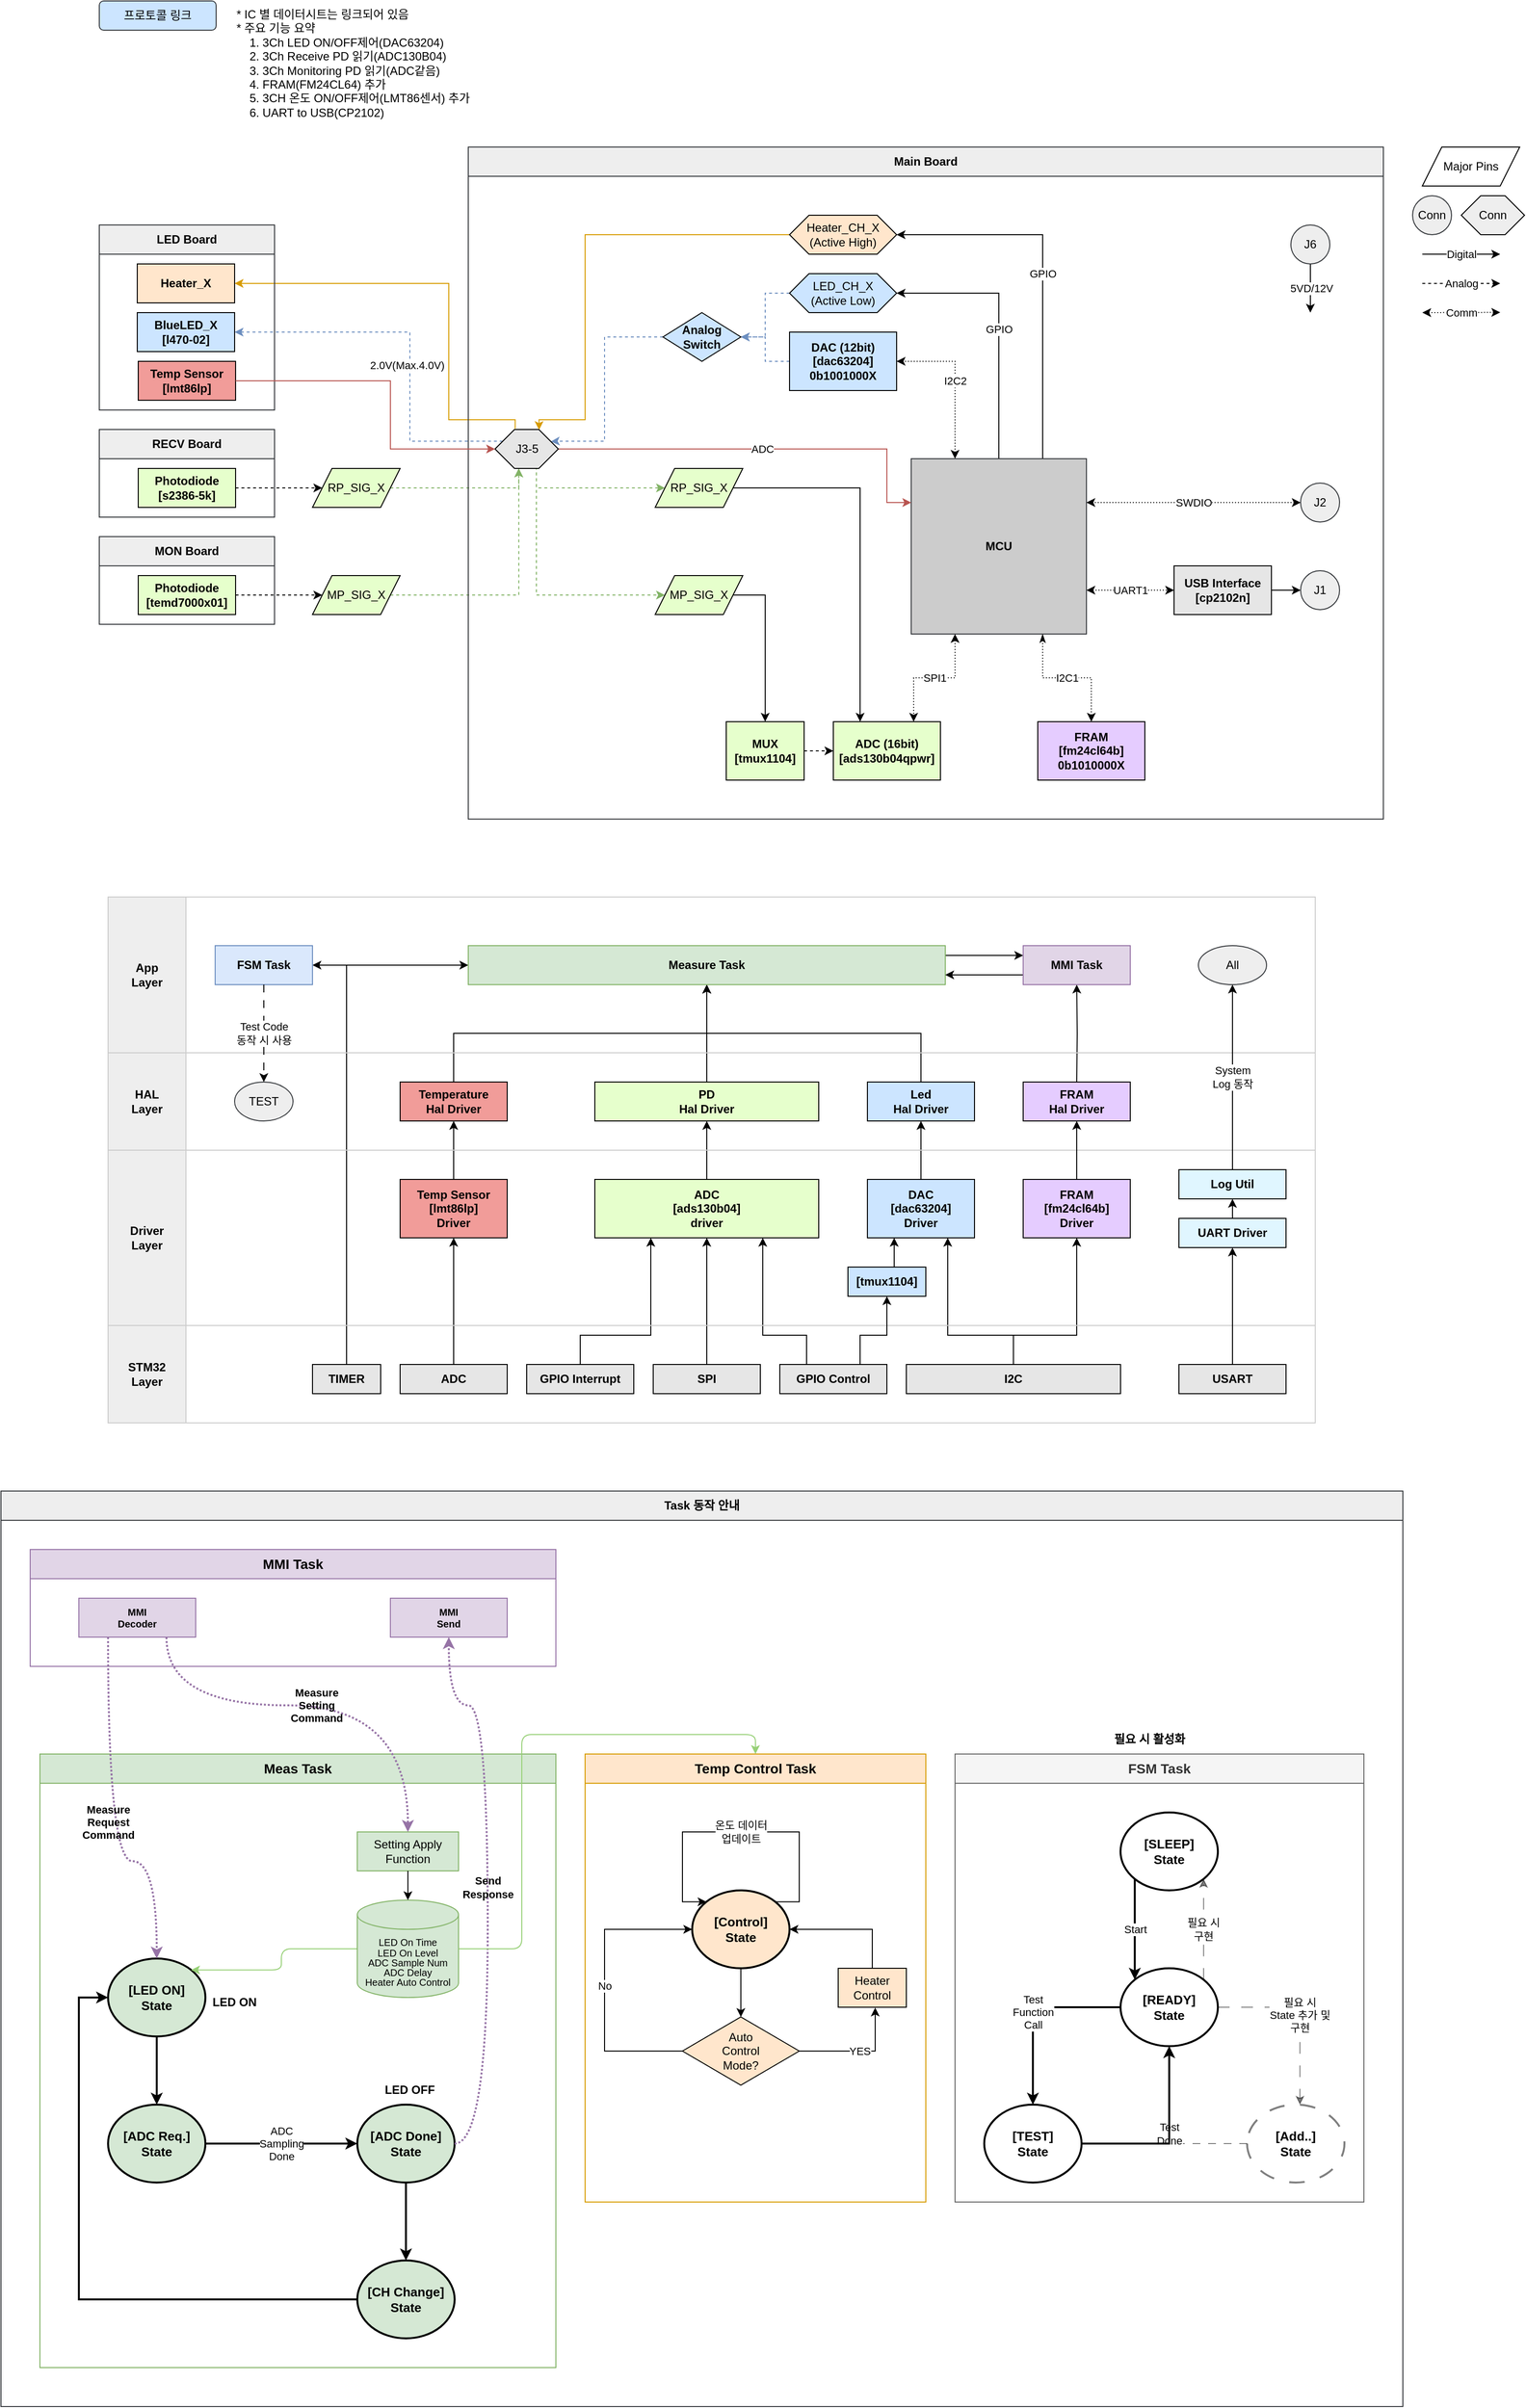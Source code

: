 <mxfile version="25.0.3">
  <diagram name="페이지-1" id="93fYcZScVhBe9gkhM_4H">
    <mxGraphModel grid="1" page="0" gridSize="10" guides="0" tooltips="1" connect="1" arrows="1" fold="1" pageScale="1" pageWidth="827" pageHeight="1169" background="#FFFFFF" math="0" shadow="0">
      <root>
        <mxCell id="0" />
        <mxCell id="1" parent="0" />
        <mxCell id="vvx6dF9oFFzj_wwxJC3I-11" value="Task 동작 안내" style="swimlane;whiteSpace=wrap;html=1;startSize=30;fillColor=#eeeeee;strokeColor=#36393d;" vertex="1" parent="1">
          <mxGeometry x="-60" y="1600" width="1440" height="940" as="geometry">
            <mxRectangle x="41" y="350" width="100" height="30" as="alternateBounds" />
          </mxGeometry>
        </mxCell>
        <mxCell id="vvx6dF9oFFzj_wwxJC3I-27" value="Meas Task" style="swimlane;whiteSpace=wrap;html=1;startSize=30;fillColor=#d5e8d4;strokeColor=#82b366;fontStyle=1;fontSize=14;spacing=0;spacingBottom=0;" vertex="1" parent="vvx6dF9oFFzj_wwxJC3I-11">
          <mxGeometry x="40" y="270" width="530" height="630" as="geometry">
            <mxRectangle x="41" y="620" width="100" height="30" as="alternateBounds" />
          </mxGeometry>
        </mxCell>
        <mxCell id="HlZ_nk2x4vgZYLSMzNhL-51" style="edgeStyle=orthogonalEdgeStyle;rounded=1;orthogonalLoop=1;jettySize=auto;html=1;exitX=0.25;exitY=0;exitDx=0;exitDy=0;entryX=0.75;entryY=0;entryDx=0;entryDy=0;curved=0;fillColor=#dae8fc;strokeColor=#6c8ebf;" edge="1" parent="vvx6dF9oFFzj_wwxJC3I-27">
          <mxGeometry relative="1" as="geometry">
            <mxPoint x="331" y="69.97" as="targetPoint" />
          </mxGeometry>
        </mxCell>
        <mxCell id="1pl4DkhEswQTVw0EffvB-148" value="" style="edgeStyle=orthogonalEdgeStyle;rounded=0;orthogonalLoop=1;jettySize=auto;html=1;exitX=0.5;exitY=1;exitDx=0;exitDy=0;entryX=0.5;entryY=0;entryDx=0;entryDy=0;strokeWidth=2;" edge="1" parent="vvx6dF9oFFzj_wwxJC3I-27" source="1pl4DkhEswQTVw0EffvB-133" target="1pl4DkhEswQTVw0EffvB-134">
          <mxGeometry relative="1" as="geometry" />
        </mxCell>
        <mxCell id="1pl4DkhEswQTVw0EffvB-133" value="[LED ON]&lt;div&gt;State&lt;/div&gt;" style="ellipse;whiteSpace=wrap;html=1;fillColor=#d5e8d4;strokeColor=#000000;fontStyle=1;fontSize=13;strokeWidth=2;flipH=1;" vertex="1" parent="vvx6dF9oFFzj_wwxJC3I-27">
          <mxGeometry x="70" y="210" width="100" height="80" as="geometry" />
        </mxCell>
        <mxCell id="1pl4DkhEswQTVw0EffvB-149" value="&lt;div&gt;ADC&lt;/div&gt;Sampling&lt;div&gt;Done&lt;/div&gt;" style="edgeStyle=orthogonalEdgeStyle;rounded=0;orthogonalLoop=1;jettySize=auto;html=1;exitX=1;exitY=0.5;exitDx=0;exitDy=0;entryX=0;entryY=0.5;entryDx=0;entryDy=0;strokeWidth=2;" edge="1" parent="vvx6dF9oFFzj_wwxJC3I-27" source="1pl4DkhEswQTVw0EffvB-134" target="1pl4DkhEswQTVw0EffvB-135">
          <mxGeometry relative="1" as="geometry" />
        </mxCell>
        <mxCell id="1pl4DkhEswQTVw0EffvB-134" value="[ADC Req.]&lt;div&gt;State&lt;/div&gt;" style="ellipse;whiteSpace=wrap;html=1;fillColor=#d5e8d4;strokeColor=#000000;fontStyle=1;fontSize=13;strokeWidth=2;flipH=1;" vertex="1" parent="vvx6dF9oFFzj_wwxJC3I-27">
          <mxGeometry x="70" y="360" width="100" height="80" as="geometry" />
        </mxCell>
        <mxCell id="1pl4DkhEswQTVw0EffvB-150" style="edgeStyle=orthogonalEdgeStyle;rounded=0;orthogonalLoop=1;jettySize=auto;html=1;exitX=0.5;exitY=1;exitDx=0;exitDy=0;entryX=0.5;entryY=0;entryDx=0;entryDy=0;strokeWidth=2;" edge="1" parent="vvx6dF9oFFzj_wwxJC3I-27" source="1pl4DkhEswQTVw0EffvB-135" target="1pl4DkhEswQTVw0EffvB-136">
          <mxGeometry relative="1" as="geometry" />
        </mxCell>
        <mxCell id="1pl4DkhEswQTVw0EffvB-135" value="[ADC Done]&lt;div&gt;State&lt;/div&gt;" style="ellipse;whiteSpace=wrap;html=1;fillColor=#d5e8d4;strokeColor=#000000;fontStyle=1;fontSize=13;strokeWidth=2;flipH=1;" vertex="1" parent="vvx6dF9oFFzj_wwxJC3I-27">
          <mxGeometry x="326" y="360" width="100" height="80" as="geometry" />
        </mxCell>
        <mxCell id="1pl4DkhEswQTVw0EffvB-154" style="edgeStyle=orthogonalEdgeStyle;rounded=0;orthogonalLoop=1;jettySize=auto;html=1;exitX=0;exitY=0.5;exitDx=0;exitDy=0;entryX=0;entryY=0.5;entryDx=0;entryDy=0;strokeWidth=2;" edge="1" parent="vvx6dF9oFFzj_wwxJC3I-27" source="1pl4DkhEswQTVw0EffvB-136" target="1pl4DkhEswQTVw0EffvB-133">
          <mxGeometry relative="1" as="geometry">
            <mxPoint x="70" y="110" as="targetPoint" />
            <Array as="points">
              <mxPoint x="40" y="560" />
              <mxPoint x="40" y="250" />
            </Array>
          </mxGeometry>
        </mxCell>
        <mxCell id="1pl4DkhEswQTVw0EffvB-136" value="[CH Change]&lt;div&gt;State&lt;/div&gt;" style="ellipse;whiteSpace=wrap;html=1;fillColor=#d5e8d4;strokeColor=#000000;fontStyle=1;fontSize=13;strokeWidth=2;" vertex="1" parent="vvx6dF9oFFzj_wwxJC3I-27">
          <mxGeometry x="326" y="520" width="100" height="80" as="geometry" />
        </mxCell>
        <mxCell id="CeIqR9JZjlVY9xYLI966-24" style="edgeStyle=orthogonalEdgeStyle;rounded=1;orthogonalLoop=1;jettySize=auto;html=1;entryX=1;entryY=0;entryDx=0;entryDy=0;curved=0;strokeColor=#97D077;" edge="1" parent="vvx6dF9oFFzj_wwxJC3I-27" source="1pl4DkhEswQTVw0EffvB-158" target="1pl4DkhEswQTVw0EffvB-133">
          <mxGeometry relative="1" as="geometry" />
        </mxCell>
        <mxCell id="1pl4DkhEswQTVw0EffvB-158" value="&lt;font style=&quot;font-size: 10px;&quot;&gt;&lt;span style=&quot;background-color: initial; font-size: 10px;&quot;&gt;LED On Time&lt;/span&gt;&lt;br style=&quot;font-size: 10px;&quot;&gt;&lt;/font&gt;&lt;div style=&quot;line-height: 100%; font-size: 10px;&quot;&gt;&lt;span style=&quot;background-color: initial; font-size: 10px;&quot;&gt;&lt;font style=&quot;font-size: 10px;&quot;&gt;LED On Level&lt;/font&gt;&lt;/span&gt;&lt;/div&gt;&lt;div style=&quot;line-height: 100%; font-size: 10px;&quot;&gt;&lt;span style=&quot;background-color: initial; font-size: 10px;&quot;&gt;&lt;font style=&quot;font-size: 10px;&quot;&gt;ADC Sample Num&lt;/font&gt;&lt;/span&gt;&lt;/div&gt;&lt;div style=&quot;line-height: 100%; font-size: 10px;&quot;&gt;&lt;span style=&quot;background-color: initial; font-size: 10px;&quot;&gt;&lt;font style=&quot;font-size: 10px;&quot;&gt;ADC Delay&lt;/font&gt;&lt;/span&gt;&lt;/div&gt;&lt;div style=&quot;line-height: 100%; font-size: 10px;&quot;&gt;&lt;font style=&quot;font-size: 10px;&quot;&gt;Heater Auto Control&lt;/font&gt;&lt;/div&gt;" style="shape=cylinder3;whiteSpace=wrap;html=1;boundedLbl=1;backgroundOutline=1;size=15;fontSize=10;spacing=0;align=center;fillColor=#d5e8d4;strokeColor=#82b366;fontColor=default;" vertex="1" parent="vvx6dF9oFFzj_wwxJC3I-27">
          <mxGeometry x="326" y="150" width="104" height="100" as="geometry" />
        </mxCell>
        <mxCell id="1pl4DkhEswQTVw0EffvB-164" value="Setting Apply&lt;div&gt;&lt;span style=&quot;background-color: initial;&quot;&gt;Function&lt;/span&gt;&lt;/div&gt;" style="rounded=0;whiteSpace=wrap;html=1;fillColor=#d5e8d4;strokeColor=#82b366;" vertex="1" parent="vvx6dF9oFFzj_wwxJC3I-27">
          <mxGeometry x="326" y="80" width="104" height="40" as="geometry" />
        </mxCell>
        <mxCell id="1pl4DkhEswQTVw0EffvB-165" style="edgeStyle=orthogonalEdgeStyle;rounded=0;orthogonalLoop=1;jettySize=auto;html=1;exitX=0.5;exitY=1;exitDx=0;exitDy=0;entryX=0.5;entryY=0;entryDx=0;entryDy=0;entryPerimeter=0;" edge="1" parent="vvx6dF9oFFzj_wwxJC3I-27" source="1pl4DkhEswQTVw0EffvB-164" target="1pl4DkhEswQTVw0EffvB-158">
          <mxGeometry relative="1" as="geometry" />
        </mxCell>
        <mxCell id="CeIqR9JZjlVY9xYLI966-25" value="LED OFF" style="text;html=1;align=center;verticalAlign=middle;whiteSpace=wrap;rounded=0;fontStyle=1" vertex="1" parent="vvx6dF9oFFzj_wwxJC3I-27">
          <mxGeometry x="350" y="330" width="60" height="30" as="geometry" />
        </mxCell>
        <mxCell id="CeIqR9JZjlVY9xYLI966-26" value="LED ON" style="text;html=1;align=center;verticalAlign=middle;whiteSpace=wrap;rounded=0;fontStyle=1" vertex="1" parent="vvx6dF9oFFzj_wwxJC3I-27">
          <mxGeometry x="170" y="240" width="60" height="30" as="geometry" />
        </mxCell>
        <mxCell id="HlZ_nk2x4vgZYLSMzNhL-12" value="MMI Task" style="swimlane;whiteSpace=wrap;html=1;startSize=30;fillColor=#e1d5e7;strokeColor=#9673a6;fontSize=14;fontStyle=1" vertex="1" parent="vvx6dF9oFFzj_wwxJC3I-11">
          <mxGeometry x="30" y="60" width="540" height="120" as="geometry">
            <mxRectangle x="41" y="620" width="100" height="30" as="alternateBounds" />
          </mxGeometry>
        </mxCell>
        <mxCell id="HlZ_nk2x4vgZYLSMzNhL-13" style="edgeStyle=orthogonalEdgeStyle;rounded=0;orthogonalLoop=1;jettySize=auto;html=1;exitX=0.5;exitY=1;exitDx=0;exitDy=0;entryX=0.5;entryY=0;entryDx=0;entryDy=0;" edge="1" parent="HlZ_nk2x4vgZYLSMzNhL-12">
          <mxGeometry relative="1" as="geometry">
            <mxPoint x="130" y="160" as="sourcePoint" />
          </mxGeometry>
        </mxCell>
        <mxCell id="HlZ_nk2x4vgZYLSMzNhL-24" value="&lt;div style=&quot;font-size: 10px;&quot;&gt;MMI&lt;/div&gt;&lt;div style=&quot;font-size: 10px;&quot;&gt;Decoder&lt;/div&gt;" style="rounded=0;whiteSpace=wrap;html=1;fillColor=#e1d5e7;strokeColor=#9673a6;fontSize=10;fontStyle=1" vertex="1" parent="HlZ_nk2x4vgZYLSMzNhL-12">
          <mxGeometry x="50" y="50" width="120" height="40" as="geometry" />
        </mxCell>
        <mxCell id="HlZ_nk2x4vgZYLSMzNhL-28" value="&lt;div style=&quot;font-size: 10px;&quot;&gt;MMI&lt;br&gt;Send&lt;/div&gt;" style="rounded=0;whiteSpace=wrap;html=1;fillColor=#e1d5e7;strokeColor=#9673a6;fontSize=10;fontStyle=1" vertex="1" parent="HlZ_nk2x4vgZYLSMzNhL-12">
          <mxGeometry x="370" y="50" width="120" height="40" as="geometry" />
        </mxCell>
        <mxCell id="HlZ_nk2x4vgZYLSMzNhL-18" value="Measure&lt;br&gt;Request&lt;div&gt;Command&lt;/div&gt;" style="rounded=0;orthogonalLoop=1;jettySize=auto;html=1;exitX=0.25;exitY=1;exitDx=0;exitDy=0;dashed=1;strokeColor=#9673a6;labelBackgroundColor=none;fillColor=#e1d5e7;elbow=vertical;edgeStyle=orthogonalEdgeStyle;curved=1;strokeWidth=2;dashPattern=1 1;fontStyle=1" edge="1" parent="vvx6dF9oFFzj_wwxJC3I-11" source="HlZ_nk2x4vgZYLSMzNhL-24" target="1pl4DkhEswQTVw0EffvB-133">
          <mxGeometry relative="1" as="geometry">
            <mxPoint x="160" y="340" as="targetPoint" />
            <Array as="points">
              <mxPoint x="110" y="380" />
              <mxPoint x="160" y="380" />
            </Array>
          </mxGeometry>
        </mxCell>
        <mxCell id="HlZ_nk2x4vgZYLSMzNhL-44" value="Send&lt;div&gt;Response&lt;/div&gt;" style="edgeStyle=orthogonalEdgeStyle;rounded=0;orthogonalLoop=1;jettySize=auto;html=1;exitX=1;exitY=0.5;exitDx=0;exitDy=0;entryX=0.5;entryY=1;entryDx=0;entryDy=0;curved=1;dashed=1;strokeColor=#9673a6;labelBackgroundColor=none;fillColor=#e1d5e7;strokeWidth=2;dashPattern=1 1;fontStyle=1" edge="1" parent="vvx6dF9oFFzj_wwxJC3I-11" source="1pl4DkhEswQTVw0EffvB-135" target="HlZ_nk2x4vgZYLSMzNhL-28">
          <mxGeometry relative="1" as="geometry">
            <mxPoint as="offset" />
            <mxPoint x="390" y="250.0" as="sourcePoint" />
            <Array as="points">
              <mxPoint x="500" y="670" />
              <mxPoint x="500" y="220" />
              <mxPoint x="460" y="220" />
            </Array>
          </mxGeometry>
        </mxCell>
        <mxCell id="1pl4DkhEswQTVw0EffvB-157" value="Measure&lt;br&gt;Setting&lt;div&gt;Command&lt;/div&gt;" style="rounded=0;orthogonalLoop=1;jettySize=auto;html=1;entryX=0.5;entryY=0;entryDx=0;entryDy=0;dashed=1;strokeColor=#9673a6;labelBackgroundColor=none;fillColor=#e1d5e7;exitX=0.75;exitY=1;exitDx=0;exitDy=0;elbow=vertical;edgeStyle=orthogonalEdgeStyle;curved=1;strokeWidth=2;dashPattern=1 1;fontStyle=1" edge="1" parent="vvx6dF9oFFzj_wwxJC3I-11" source="HlZ_nk2x4vgZYLSMzNhL-24" target="1pl4DkhEswQTVw0EffvB-164">
          <mxGeometry relative="1" as="geometry">
            <mxPoint x="164" y="350" as="targetPoint" />
            <mxPoint x="234" y="160" as="sourcePoint" />
            <Array as="points">
              <mxPoint x="170" y="220" />
              <mxPoint x="418" y="220" />
            </Array>
          </mxGeometry>
        </mxCell>
        <mxCell id="1pl4DkhEswQTVw0EffvB-169" value="FSM Task" style="swimlane;whiteSpace=wrap;html=1;startSize=30;fillColor=#f5f5f5;strokeColor=#666666;fontSize=14;fontStyle=1;fontColor=#333333;" vertex="1" parent="vvx6dF9oFFzj_wwxJC3I-11">
          <mxGeometry x="980" y="270" width="420" height="460" as="geometry">
            <mxRectangle x="41" y="620" width="100" height="30" as="alternateBounds" />
          </mxGeometry>
        </mxCell>
        <mxCell id="1pl4DkhEswQTVw0EffvB-170" style="edgeStyle=orthogonalEdgeStyle;rounded=0;orthogonalLoop=1;jettySize=auto;html=1;exitX=0.5;exitY=1;exitDx=0;exitDy=0;entryX=0.5;entryY=0;entryDx=0;entryDy=0;" edge="1" parent="1pl4DkhEswQTVw0EffvB-169">
          <mxGeometry relative="1" as="geometry">
            <mxPoint x="130" y="160" as="sourcePoint" />
          </mxGeometry>
        </mxCell>
        <mxCell id="1pl4DkhEswQTVw0EffvB-187" value="Start" style="edgeStyle=orthogonalEdgeStyle;rounded=0;orthogonalLoop=1;jettySize=auto;html=1;exitX=0;exitY=1;exitDx=0;exitDy=0;entryX=0;entryY=0;entryDx=0;entryDy=0;strokeWidth=2;" edge="1" parent="1pl4DkhEswQTVw0EffvB-169" source="1pl4DkhEswQTVw0EffvB-173" target="1pl4DkhEswQTVw0EffvB-174">
          <mxGeometry relative="1" as="geometry" />
        </mxCell>
        <mxCell id="1pl4DkhEswQTVw0EffvB-173" value="[SLEEP]&lt;div&gt;State&lt;/div&gt;" style="ellipse;whiteSpace=wrap;html=1;fillColor=none;fontStyle=1;fontSize=13;strokeWidth=2;flipH=1;" vertex="1" parent="1pl4DkhEswQTVw0EffvB-169">
          <mxGeometry x="170" y="60" width="100" height="80" as="geometry" />
        </mxCell>
        <mxCell id="1pl4DkhEswQTVw0EffvB-188" value="필요 시&lt;div&gt;구현&lt;/div&gt;" style="edgeStyle=orthogonalEdgeStyle;rounded=0;orthogonalLoop=1;jettySize=auto;html=1;exitX=1;exitY=0;exitDx=0;exitDy=0;entryX=1;entryY=1;entryDx=0;entryDy=0;dashed=1;dashPattern=12 12;opacity=50;" edge="1" parent="1pl4DkhEswQTVw0EffvB-169" source="1pl4DkhEswQTVw0EffvB-174" target="1pl4DkhEswQTVw0EffvB-173">
          <mxGeometry relative="1" as="geometry" />
        </mxCell>
        <mxCell id="1pl4DkhEswQTVw0EffvB-191" value="Test&lt;div&gt;Function&lt;/div&gt;&lt;div&gt;Call&lt;/div&gt;" style="edgeStyle=orthogonalEdgeStyle;rounded=0;orthogonalLoop=1;jettySize=auto;html=1;exitX=0;exitY=0.5;exitDx=0;exitDy=0;entryX=0.5;entryY=0;entryDx=0;entryDy=0;strokeWidth=2;" edge="1" parent="1pl4DkhEswQTVw0EffvB-169" source="1pl4DkhEswQTVw0EffvB-174" target="1pl4DkhEswQTVw0EffvB-181">
          <mxGeometry relative="1" as="geometry" />
        </mxCell>
        <mxCell id="1pl4DkhEswQTVw0EffvB-174" value="[READY]&lt;div&gt;State&lt;/div&gt;" style="ellipse;whiteSpace=wrap;html=1;fillColor=none;fontStyle=1;fontSize=13;strokeWidth=2;flipH=1;" vertex="1" parent="1pl4DkhEswQTVw0EffvB-169">
          <mxGeometry x="170" y="220" width="100" height="80" as="geometry" />
        </mxCell>
        <mxCell id="1pl4DkhEswQTVw0EffvB-190" value="Test&lt;div&gt;Done&lt;/div&gt;" style="edgeStyle=orthogonalEdgeStyle;rounded=0;orthogonalLoop=1;jettySize=auto;html=1;exitX=0;exitY=0.5;exitDx=0;exitDy=0;entryX=0.5;entryY=1;entryDx=0;entryDy=0;dashed=1;dashPattern=8 8;opacity=50;" edge="1" parent="1pl4DkhEswQTVw0EffvB-169" source="1pl4DkhEswQTVw0EffvB-175" target="1pl4DkhEswQTVw0EffvB-174">
          <mxGeometry relative="1" as="geometry" />
        </mxCell>
        <mxCell id="1pl4DkhEswQTVw0EffvB-175" value="[Add..]&lt;div&gt;State&lt;/div&gt;" style="ellipse;whiteSpace=wrap;html=1;fillColor=none;strokeColor=#000000;fontStyle=1;fontSize=13;strokeWidth=2;flipH=1;dashed=1;dashPattern=8 8;opacity=50;" vertex="1" parent="1pl4DkhEswQTVw0EffvB-169">
          <mxGeometry x="300" y="360" width="100" height="80" as="geometry" />
        </mxCell>
        <mxCell id="1pl4DkhEswQTVw0EffvB-192" style="edgeStyle=orthogonalEdgeStyle;rounded=0;orthogonalLoop=1;jettySize=auto;html=1;exitX=1;exitY=0.5;exitDx=0;exitDy=0;entryX=0.5;entryY=1;entryDx=0;entryDy=0;strokeWidth=2;" edge="1" parent="1pl4DkhEswQTVw0EffvB-169" source="1pl4DkhEswQTVw0EffvB-181" target="1pl4DkhEswQTVw0EffvB-174">
          <mxGeometry relative="1" as="geometry" />
        </mxCell>
        <mxCell id="1pl4DkhEswQTVw0EffvB-181" value="[TEST]&lt;div&gt;State&lt;/div&gt;" style="ellipse;whiteSpace=wrap;html=1;fillColor=none;fontStyle=1;fontSize=13;strokeWidth=2;flipH=1;" vertex="1" parent="1pl4DkhEswQTVw0EffvB-169">
          <mxGeometry x="30" y="360" width="100" height="80" as="geometry" />
        </mxCell>
        <mxCell id="1pl4DkhEswQTVw0EffvB-189" value="필요 시&lt;div&gt;State 추가 및&lt;/div&gt;&lt;div&gt;구현&lt;/div&gt;" style="edgeStyle=orthogonalEdgeStyle;rounded=0;orthogonalLoop=1;jettySize=auto;html=1;exitX=1;exitY=0.5;exitDx=0;exitDy=0;entryX=0.457;entryY=0;entryDx=0;entryDy=0;entryPerimeter=0;dashed=1;dashPattern=12 12;opacity=50;" edge="1" parent="1pl4DkhEswQTVw0EffvB-169" source="1pl4DkhEswQTVw0EffvB-174" target="1pl4DkhEswQTVw0EffvB-175">
          <mxGeometry relative="1" as="geometry" />
        </mxCell>
        <mxCell id="CeIqR9JZjlVY9xYLI966-1" value="Temp Control Task" style="swimlane;whiteSpace=wrap;html=1;startSize=30;fillColor=#ffe6cc;strokeColor=#d79b00;fontSize=14;fontStyle=1" vertex="1" parent="vvx6dF9oFFzj_wwxJC3I-11">
          <mxGeometry x="600" y="270" width="350" height="460" as="geometry">
            <mxRectangle x="41" y="620" width="100" height="30" as="alternateBounds" />
          </mxGeometry>
        </mxCell>
        <mxCell id="CeIqR9JZjlVY9xYLI966-2" style="edgeStyle=orthogonalEdgeStyle;rounded=0;orthogonalLoop=1;jettySize=auto;html=1;exitX=0.5;exitY=1;exitDx=0;exitDy=0;entryX=0.5;entryY=0;entryDx=0;entryDy=0;" edge="1" parent="CeIqR9JZjlVY9xYLI966-1">
          <mxGeometry relative="1" as="geometry">
            <mxPoint x="130" y="160" as="sourcePoint" />
          </mxGeometry>
        </mxCell>
        <mxCell id="CeIqR9JZjlVY9xYLI966-17" style="edgeStyle=orthogonalEdgeStyle;rounded=0;orthogonalLoop=1;jettySize=auto;html=1;entryX=0.5;entryY=0;entryDx=0;entryDy=0;" edge="1" parent="CeIqR9JZjlVY9xYLI966-1" source="CeIqR9JZjlVY9xYLI966-4" target="CeIqR9JZjlVY9xYLI966-16">
          <mxGeometry relative="1" as="geometry" />
        </mxCell>
        <mxCell id="CeIqR9JZjlVY9xYLI966-4" value="[Control]&lt;br&gt;State" style="ellipse;whiteSpace=wrap;html=1;fillColor=#FFE6CC;strokeColor=#000000;fontStyle=1;fontSize=13;strokeWidth=2;flipH=1;" vertex="1" parent="CeIqR9JZjlVY9xYLI966-1">
          <mxGeometry x="110" y="140" width="100" height="80" as="geometry" />
        </mxCell>
        <mxCell id="CeIqR9JZjlVY9xYLI966-13" value="온도 데이터&lt;div&gt;업데이트&lt;/div&gt;" style="edgeStyle=orthogonalEdgeStyle;rounded=0;orthogonalLoop=1;jettySize=auto;html=1;exitX=1;exitY=0;exitDx=0;exitDy=0;entryX=0;entryY=0;entryDx=0;entryDy=0;" edge="1" parent="CeIqR9JZjlVY9xYLI966-1" source="CeIqR9JZjlVY9xYLI966-4" target="CeIqR9JZjlVY9xYLI966-4">
          <mxGeometry relative="1" as="geometry">
            <Array as="points">
              <mxPoint x="220" y="152" />
              <mxPoint x="220" y="80" />
              <mxPoint x="100" y="80" />
              <mxPoint x="100" y="152" />
            </Array>
          </mxGeometry>
        </mxCell>
        <mxCell id="CeIqR9JZjlVY9xYLI966-22" value="No" style="edgeStyle=orthogonalEdgeStyle;rounded=0;orthogonalLoop=1;jettySize=auto;html=1;exitX=0;exitY=0.5;exitDx=0;exitDy=0;entryX=0;entryY=0.5;entryDx=0;entryDy=0;" edge="1" parent="CeIqR9JZjlVY9xYLI966-1" source="CeIqR9JZjlVY9xYLI966-16" target="CeIqR9JZjlVY9xYLI966-4">
          <mxGeometry relative="1" as="geometry">
            <Array as="points">
              <mxPoint x="20" y="305" />
              <mxPoint x="20" y="180" />
            </Array>
          </mxGeometry>
        </mxCell>
        <mxCell id="CeIqR9JZjlVY9xYLI966-16" value="Auto&lt;div&gt;Control&lt;/div&gt;&lt;div&gt;Mode?&lt;/div&gt;" style="rhombus;whiteSpace=wrap;html=1;fillColor=#FFE6CC;" vertex="1" parent="CeIqR9JZjlVY9xYLI966-1">
          <mxGeometry x="100" y="270" width="120" height="70" as="geometry" />
        </mxCell>
        <mxCell id="CeIqR9JZjlVY9xYLI966-21" style="edgeStyle=orthogonalEdgeStyle;rounded=0;orthogonalLoop=1;jettySize=auto;html=1;entryX=1;entryY=0.5;entryDx=0;entryDy=0;exitX=0.5;exitY=0;exitDx=0;exitDy=0;" edge="1" parent="CeIqR9JZjlVY9xYLI966-1" source="CeIqR9JZjlVY9xYLI966-19" target="CeIqR9JZjlVY9xYLI966-4">
          <mxGeometry relative="1" as="geometry" />
        </mxCell>
        <mxCell id="CeIqR9JZjlVY9xYLI966-19" value="Heater&lt;div&gt;Control&lt;/div&gt;" style="rounded=0;whiteSpace=wrap;html=1;fillColor=#FFE6CC;" vertex="1" parent="CeIqR9JZjlVY9xYLI966-1">
          <mxGeometry x="260" y="220" width="70" height="40" as="geometry" />
        </mxCell>
        <mxCell id="CeIqR9JZjlVY9xYLI966-20" value="YES" style="edgeStyle=orthogonalEdgeStyle;rounded=0;orthogonalLoop=1;jettySize=auto;html=1;entryX=0.543;entryY=1.01;entryDx=0;entryDy=0;entryPerimeter=0;" edge="1" parent="CeIqR9JZjlVY9xYLI966-1" source="CeIqR9JZjlVY9xYLI966-16" target="CeIqR9JZjlVY9xYLI966-19">
          <mxGeometry relative="1" as="geometry" />
        </mxCell>
        <mxCell id="CeIqR9JZjlVY9xYLI966-23" style="edgeStyle=orthogonalEdgeStyle;rounded=1;orthogonalLoop=1;jettySize=auto;html=1;exitX=1;exitY=0.5;exitDx=0;exitDy=0;exitPerimeter=0;entryX=0.5;entryY=0;entryDx=0;entryDy=0;curved=0;strokeColor=#97D077;" edge="1" parent="vvx6dF9oFFzj_wwxJC3I-11" source="1pl4DkhEswQTVw0EffvB-158" target="CeIqR9JZjlVY9xYLI966-1">
          <mxGeometry relative="1" as="geometry" />
        </mxCell>
        <mxCell id="CeIqR9JZjlVY9xYLI966-27" value="필요 시 활성화" style="text;html=1;align=center;verticalAlign=middle;whiteSpace=wrap;rounded=0;fontStyle=1" vertex="1" parent="vvx6dF9oFFzj_wwxJC3I-11">
          <mxGeometry x="1120" y="240" width="120" height="30" as="geometry" />
        </mxCell>
        <mxCell id="52m-zqw_6dM9t9EO98xM-34" value="" style="edgeStyle=orthogonalEdgeStyle;rounded=0;orthogonalLoop=1;jettySize=auto;html=1;exitX=1;exitY=0.5;exitDx=0;exitDy=0;endArrow=none;endFill=0;startArrow=classic;startFill=1;entryX=0.318;entryY=-0.018;entryDx=0;entryDy=0;entryPerimeter=0;fillColor=#ffe6cc;strokeColor=#d79b00;" edge="1" parent="1" source="52m-zqw_6dM9t9EO98xM-17" target="HlZ_nk2x4vgZYLSMzNhL-3">
          <mxGeometry x="-0.0" relative="1" as="geometry">
            <mxPoint as="offset" />
            <Array as="points">
              <mxPoint x="400" y="360" />
              <mxPoint x="400" y="500" />
              <mxPoint x="468" y="500" />
            </Array>
            <mxPoint x="440" y="520" as="targetPoint" />
          </mxGeometry>
        </mxCell>
        <mxCell id="52m-zqw_6dM9t9EO98xM-33" style="edgeStyle=orthogonalEdgeStyle;rounded=0;orthogonalLoop=1;jettySize=auto;html=1;exitX=1;exitY=0.5;exitDx=0;exitDy=0;endArrow=none;endFill=0;dashed=1;startArrow=classic;startFill=1;entryX=0;entryY=0.25;entryDx=0;entryDy=0;fillColor=#dae8fc;strokeColor=#6c8ebf;" edge="1" parent="1" source="52m-zqw_6dM9t9EO98xM-22" target="HlZ_nk2x4vgZYLSMzNhL-3">
          <mxGeometry relative="1" as="geometry">
            <Array as="points">
              <mxPoint x="360" y="410" />
              <mxPoint x="360" y="522" />
              <mxPoint x="455" y="522" />
            </Array>
            <mxPoint x="440" y="520" as="targetPoint" />
          </mxGeometry>
        </mxCell>
        <mxCell id="52m-zqw_6dM9t9EO98xM-52" value="2.0V(Max.4.0V)" style="edgeLabel;html=1;align=center;verticalAlign=middle;resizable=0;points=[];" connectable="0" vertex="1" parent="52m-zqw_6dM9t9EO98xM-33">
          <mxGeometry x="0.103" y="-3" relative="1" as="geometry">
            <mxPoint as="offset" />
          </mxGeometry>
        </mxCell>
        <mxCell id="52m-zqw_6dM9t9EO98xM-40" style="edgeStyle=orthogonalEdgeStyle;rounded=0;orthogonalLoop=1;jettySize=auto;html=1;exitX=1;exitY=0.5;exitDx=0;exitDy=0;entryX=0.375;entryY=1;entryDx=0;entryDy=0;dashed=1;fillColor=#d5e8d4;strokeColor=#82b366;" edge="1" parent="1" source="HlZ_nk2x4vgZYLSMzNhL-59" target="HlZ_nk2x4vgZYLSMzNhL-3">
          <mxGeometry relative="1" as="geometry">
            <Array as="points">
              <mxPoint x="472" y="570" />
            </Array>
          </mxGeometry>
        </mxCell>
        <mxCell id="52m-zqw_6dM9t9EO98xM-41" style="edgeStyle=orthogonalEdgeStyle;rounded=0;orthogonalLoop=1;jettySize=auto;html=1;exitX=1;exitY=0.5;exitDx=0;exitDy=0;entryX=0.375;entryY=1;entryDx=0;entryDy=0;dashed=1;fillColor=#d5e8d4;strokeColor=#82b366;" edge="1" parent="1" source="HlZ_nk2x4vgZYLSMzNhL-61" target="HlZ_nk2x4vgZYLSMzNhL-3">
          <mxGeometry relative="1" as="geometry">
            <mxPoint x="411" y="560" as="targetPoint" />
            <Array as="points">
              <mxPoint x="472" y="680" />
            </Array>
          </mxGeometry>
        </mxCell>
        <mxCell id="52m-zqw_6dM9t9EO98xM-51" value="LED Board" style="swimlane;whiteSpace=wrap;html=1;startSize=30;fillColor=#eeeeee;strokeColor=#36393d;" vertex="1" parent="1">
          <mxGeometry x="41" y="300" width="180" height="190" as="geometry">
            <mxRectangle x="41" y="350" width="100" height="30" as="alternateBounds" />
          </mxGeometry>
        </mxCell>
        <mxCell id="52m-zqw_6dM9t9EO98xM-17" value="Heater_X" style="rounded=0;whiteSpace=wrap;html=1;fillColor=#FFE6CC;fontStyle=1" vertex="1" parent="52m-zqw_6dM9t9EO98xM-51">
          <mxGeometry x="39" y="40" width="100" height="40" as="geometry" />
        </mxCell>
        <UserObject label="BlueLED_X&lt;div&gt;[l470-02]&lt;/div&gt;" link="https://drive.google.com/file/d/1LPwWEMdbp1m16qdgqwtRGrt53ltYmcx5/view?usp=drive_link" linkTarget="_blank" id="52m-zqw_6dM9t9EO98xM-22">
          <mxCell style="rounded=0;whiteSpace=wrap;html=1;fillColor=#CCE5FF;fontStyle=1" vertex="1" parent="52m-zqw_6dM9t9EO98xM-51">
            <mxGeometry x="39" y="90" width="100" height="40" as="geometry" />
          </mxCell>
        </UserObject>
        <mxCell id="B6lQ1i5PWI4iFfDv-VMn-1" value="Temp Sensor&lt;div&gt;[lmt86lp]&lt;/div&gt;" style="rounded=0;whiteSpace=wrap;html=1;fillColor=#F19C99;fontStyle=1" vertex="1" parent="52m-zqw_6dM9t9EO98xM-51">
          <mxGeometry x="40" y="140" width="100" height="40" as="geometry" />
        </mxCell>
        <mxCell id="52m-zqw_6dM9t9EO98xM-53" value="Digital" style="endArrow=classic;html=1;rounded=0;" edge="1" parent="1">
          <mxGeometry width="50" height="50" relative="1" as="geometry">
            <mxPoint x="1400" y="330" as="sourcePoint" />
            <mxPoint x="1480" y="330" as="targetPoint" />
          </mxGeometry>
        </mxCell>
        <mxCell id="52m-zqw_6dM9t9EO98xM-54" value="Analog" style="endArrow=classic;html=1;rounded=0;dashed=1;" edge="1" parent="1">
          <mxGeometry width="50" height="50" relative="1" as="geometry">
            <mxPoint x="1400" y="360" as="sourcePoint" />
            <mxPoint x="1480" y="360" as="targetPoint" />
          </mxGeometry>
        </mxCell>
        <mxCell id="52m-zqw_6dM9t9EO98xM-55" value="Comm" style="endArrow=classic;html=1;rounded=0;dashed=1;startArrow=classic;startFill=1;dashPattern=1 2;" edge="1" parent="1">
          <mxGeometry x="0.005" width="50" height="50" relative="1" as="geometry">
            <mxPoint x="1400" y="390" as="sourcePoint" />
            <mxPoint x="1480" y="389.76" as="targetPoint" />
            <mxPoint as="offset" />
          </mxGeometry>
        </mxCell>
        <mxCell id="52m-zqw_6dM9t9EO98xM-56" value="MON Board" style="swimlane;whiteSpace=wrap;html=1;startSize=30;fillColor=#eeeeee;strokeColor=#36393d;" vertex="1" parent="1">
          <mxGeometry x="41" y="620" width="180" height="90" as="geometry">
            <mxRectangle x="41" y="620" width="100" height="30" as="alternateBounds" />
          </mxGeometry>
        </mxCell>
        <UserObject label="Photodiode&lt;div&gt;[temd7000x01]&lt;/div&gt;" link="https://drive.google.com/file/d/1LTVRp9lrrWBp_ZnRS-kTeHB8u-Pt3Jk-/view?usp=drive_link" linkTarget="_blank" id="52m-zqw_6dM9t9EO98xM-57">
          <mxCell style="rounded=0;whiteSpace=wrap;html=1;fillColor=#E6FFCC;fontStyle=1" vertex="1" parent="52m-zqw_6dM9t9EO98xM-56">
            <mxGeometry x="40" y="40" width="100" height="40" as="geometry" />
          </mxCell>
        </UserObject>
        <mxCell id="52m-zqw_6dM9t9EO98xM-59" value="RECV Board" style="swimlane;whiteSpace=wrap;html=1;startSize=30;fillColor=#eeeeee;strokeColor=#36393d;" vertex="1" parent="1">
          <mxGeometry x="41" y="510" width="180" height="90" as="geometry">
            <mxRectangle x="41" y="510" width="110" height="30" as="alternateBounds" />
          </mxGeometry>
        </mxCell>
        <UserObject label="Photodiode&lt;div&gt;[s2386-5k]&lt;/div&gt;" link="https://drive.google.com/file/d/1LkZMAXFuG-Z9K4wN6FkEHRix61QcecJb/view?usp=drive_link" linkTarget="_blank" id="52m-zqw_6dM9t9EO98xM-60">
          <mxCell style="rounded=0;whiteSpace=wrap;html=1;fillColor=#E6FFCC;fontStyle=1" vertex="1" parent="52m-zqw_6dM9t9EO98xM-59">
            <mxGeometry x="40" y="40" width="100" height="40" as="geometry" />
          </mxCell>
        </UserObject>
        <mxCell id="52m-zqw_6dM9t9EO98xM-64" style="edgeStyle=orthogonalEdgeStyle;rounded=0;orthogonalLoop=1;jettySize=auto;html=1;exitX=1;exitY=0.5;exitDx=0;exitDy=0;entryX=0;entryY=0.5;entryDx=0;entryDy=0;dashed=1;" edge="1" parent="1" source="52m-zqw_6dM9t9EO98xM-60" target="HlZ_nk2x4vgZYLSMzNhL-59">
          <mxGeometry relative="1" as="geometry" />
        </mxCell>
        <mxCell id="52m-zqw_6dM9t9EO98xM-65" style="edgeStyle=orthogonalEdgeStyle;rounded=0;orthogonalLoop=1;jettySize=auto;html=1;exitX=1;exitY=0.5;exitDx=0;exitDy=0;entryX=0;entryY=0.5;entryDx=0;entryDy=0;dashed=1;" edge="1" parent="1" source="52m-zqw_6dM9t9EO98xM-57" target="HlZ_nk2x4vgZYLSMzNhL-61">
          <mxGeometry relative="1" as="geometry" />
        </mxCell>
        <mxCell id="52m-zqw_6dM9t9EO98xM-66" value="Conn" style="ellipse;whiteSpace=wrap;html=1;fillColor=#EEEEEE;strokeColor=#36393d;" vertex="1" parent="1">
          <mxGeometry x="1390" y="270" width="40" height="40" as="geometry" />
        </mxCell>
        <mxCell id="52m-zqw_6dM9t9EO98xM-68" value="* IC 별 데이터시트는 링크되어 있음&#xa;* 주요 기능 요약&#xa;    1. 3Ch LED ON/OFF제어(DAC63204)&#xa;    2. 3Ch Receive PD 읽기(ADC130B04)&#xa;    3. 3Ch Monitoring PD 읽기(ADC같음)&#xa;    4. FRAM(FM24CL64) 추가&#xa;    5. 3CH 온도 ON/OFF제어(LMT86센서) 추가&#xa;    6. UART to USB(CP2102)" style="text;whiteSpace=wrap;" vertex="1" parent="1">
          <mxGeometry x="180" y="70" width="269" height="130" as="geometry" />
        </mxCell>
        <UserObject label="프로토콜 링크" link="https://docs.google.com/spreadsheets/d/1iVgWoSgRiLqCx96ttahUkXGXZLRHFo8moutK0yeu1j4/edit?gid=759797259#gid=759797259" linkTarget="_blank" id="52m-zqw_6dM9t9EO98xM-70">
          <mxCell style="rounded=1;whiteSpace=wrap;html=1;fontStyle=0;fillColor=#cce5ff;strokeColor=#36393d;" vertex="1" parent="1">
            <mxGeometry x="41" y="70" width="120" height="30" as="geometry" />
          </mxCell>
        </UserObject>
        <mxCell id="52m-zqw_6dM9t9EO98xM-71" value="Main Board" style="swimlane;whiteSpace=wrap;html=1;startSize=30;fillColor=#eeeeee;strokeColor=#36393d;" vertex="1" parent="1">
          <mxGeometry x="420" y="220" width="940" height="690" as="geometry">
            <mxRectangle x="420" y="220" width="100" height="30" as="alternateBounds" />
          </mxGeometry>
        </mxCell>
        <mxCell id="52m-zqw_6dM9t9EO98xM-10" style="edgeStyle=orthogonalEdgeStyle;rounded=0;orthogonalLoop=1;jettySize=auto;html=1;exitX=1;exitY=0.5;exitDx=0;exitDy=0;entryX=0;entryY=0.5;entryDx=0;entryDy=0;" edge="1" parent="52m-zqw_6dM9t9EO98xM-71" source="Cm1VzN3EiIf4p2-mBHPr-1" target="52m-zqw_6dM9t9EO98xM-5">
          <mxGeometry relative="1" as="geometry" />
        </mxCell>
        <UserObject label="USB Interface&lt;div&gt;[cp2102n]&lt;/div&gt;" link="https://drive.google.com/file/d/1KwfZZZlzDuDfmvPcNVRULEoPbjUot8Vy/view?usp=drive_link" linkTarget="_blank" id="Cm1VzN3EiIf4p2-mBHPr-1">
          <mxCell style="rounded=0;whiteSpace=wrap;html=1;fillColor=#E6E6E6;fontStyle=1" vertex="1" parent="52m-zqw_6dM9t9EO98xM-71">
            <mxGeometry x="725" y="430" width="100" height="50" as="geometry" />
          </mxCell>
        </UserObject>
        <mxCell id="Cm1VzN3EiIf4p2-mBHPr-3" value="UART1" style="edgeStyle=orthogonalEdgeStyle;rounded=0;orthogonalLoop=1;jettySize=auto;html=1;exitX=1;exitY=0.75;exitDx=0;exitDy=0;startArrow=classic;startFill=1;dashed=1;dashPattern=1 2;entryX=0;entryY=0.5;entryDx=0;entryDy=0;" edge="1" parent="52m-zqw_6dM9t9EO98xM-71" source="Cm1VzN3EiIf4p2-mBHPr-2" target="Cm1VzN3EiIf4p2-mBHPr-1">
          <mxGeometry relative="1" as="geometry">
            <mxPoint x="755" y="455" as="targetPoint" />
          </mxGeometry>
        </mxCell>
        <mxCell id="Cm1VzN3EiIf4p2-mBHPr-7" value="I2C1" style="edgeStyle=orthogonalEdgeStyle;rounded=0;orthogonalLoop=1;jettySize=auto;html=1;exitX=0.75;exitY=1;exitDx=0;exitDy=0;entryX=0.5;entryY=0;entryDx=0;entryDy=0;startArrow=classicThin;startFill=1;dashed=1;dashPattern=1 2;" edge="1" parent="52m-zqw_6dM9t9EO98xM-71" source="Cm1VzN3EiIf4p2-mBHPr-2" target="Cm1VzN3EiIf4p2-mBHPr-6">
          <mxGeometry relative="1" as="geometry" />
        </mxCell>
        <mxCell id="tkyJQwrHFZhG7NHuBLMi-1" value="SPI1" style="edgeStyle=orthogonalEdgeStyle;rounded=0;orthogonalLoop=1;jettySize=auto;html=1;exitX=0.25;exitY=1;exitDx=0;exitDy=0;entryX=0.75;entryY=0;entryDx=0;entryDy=0;startArrow=classic;startFill=1;dashed=1;dashPattern=1 2;" edge="1" parent="52m-zqw_6dM9t9EO98xM-71" source="Cm1VzN3EiIf4p2-mBHPr-2" target="6sLNyEFbP399j9jLoJoM-1">
          <mxGeometry relative="1" as="geometry" />
        </mxCell>
        <mxCell id="tkyJQwrHFZhG7NHuBLMi-3" value="I2C2" style="edgeStyle=orthogonalEdgeStyle;rounded=0;orthogonalLoop=1;jettySize=auto;html=1;exitX=0.25;exitY=0;exitDx=0;exitDy=0;entryX=1;entryY=0.5;entryDx=0;entryDy=0;startArrow=classic;startFill=1;dashed=1;dashPattern=1 2;" edge="1" parent="52m-zqw_6dM9t9EO98xM-71" source="Cm1VzN3EiIf4p2-mBHPr-2" target="tkyJQwrHFZhG7NHuBLMi-2">
          <mxGeometry relative="1" as="geometry">
            <mxPoint as="offset" />
          </mxGeometry>
        </mxCell>
        <mxCell id="52m-zqw_6dM9t9EO98xM-2" value="GPIO" style="edgeStyle=orthogonalEdgeStyle;rounded=0;orthogonalLoop=1;jettySize=auto;html=1;exitX=0.75;exitY=0;exitDx=0;exitDy=0;entryX=1;entryY=0.5;entryDx=0;entryDy=0;" edge="1" parent="52m-zqw_6dM9t9EO98xM-71" source="Cm1VzN3EiIf4p2-mBHPr-2" target="52m-zqw_6dM9t9EO98xM-63">
          <mxGeometry relative="1" as="geometry" />
        </mxCell>
        <mxCell id="52m-zqw_6dM9t9EO98xM-19" value="GPIO" style="edgeStyle=orthogonalEdgeStyle;rounded=0;orthogonalLoop=1;jettySize=auto;html=1;exitX=0.5;exitY=0;exitDx=0;exitDy=0;entryX=1;entryY=0.5;entryDx=0;entryDy=0;" edge="1" parent="52m-zqw_6dM9t9EO98xM-71" source="Cm1VzN3EiIf4p2-mBHPr-2" target="52m-zqw_6dM9t9EO98xM-61">
          <mxGeometry x="-0.03" relative="1" as="geometry">
            <mxPoint x="425" y="150" as="targetPoint" />
            <mxPoint as="offset" />
          </mxGeometry>
        </mxCell>
        <mxCell id="Cm1VzN3EiIf4p2-mBHPr-2" value="MCU" style="rounded=0;whiteSpace=wrap;html=1;fillColor=#CCCCCC;strokeColor=#36393d;fontStyle=1" vertex="1" parent="52m-zqw_6dM9t9EO98xM-71">
          <mxGeometry x="455" y="320" width="180" height="180" as="geometry" />
        </mxCell>
        <UserObject label="FRAM&lt;div&gt;[fm24cl64b]&lt;/div&gt;&lt;div&gt;0b1010000X&lt;/div&gt;" link="https://drive.google.com/file/d/1KwnBPkeg-DpJwat_b3nEgaPI4UbcblsQ/view?usp=drive_link" linkTarget="_blank" id="Cm1VzN3EiIf4p2-mBHPr-6">
          <mxCell style="rounded=0;whiteSpace=wrap;html=1;fillColor=#E5CCFF;fontStyle=1" vertex="1" parent="52m-zqw_6dM9t9EO98xM-71">
            <mxGeometry x="585" y="590" width="110" height="60" as="geometry" />
          </mxCell>
        </UserObject>
        <UserObject label="ADC (16bit)&lt;div&gt;&lt;div&gt;[ads130b04qpwr]&lt;/div&gt;&lt;/div&gt;" link="https://drive.google.com/file/d/1KzROSC_DbMv1jXPTSP8YsQ3oB490qjZq/view?usp=drive_web" linkTarget="_blank" id="6sLNyEFbP399j9jLoJoM-1">
          <mxCell style="rounded=0;whiteSpace=wrap;html=1;fillColor=#E6FFCC;fontStyle=1" vertex="1" parent="52m-zqw_6dM9t9EO98xM-71">
            <mxGeometry x="375" y="590" width="110" height="60" as="geometry" />
          </mxCell>
        </UserObject>
        <mxCell id="52m-zqw_6dM9t9EO98xM-48" style="edgeStyle=orthogonalEdgeStyle;rounded=0;orthogonalLoop=1;jettySize=auto;html=1;exitX=0;exitY=0.5;exitDx=0;exitDy=0;entryX=1;entryY=0.5;entryDx=0;entryDy=0;endArrow=classic;endFill=1;dashed=1;fillColor=#dae8fc;strokeColor=#6c8ebf;" edge="1" parent="52m-zqw_6dM9t9EO98xM-71" source="tkyJQwrHFZhG7NHuBLMi-2" target="52m-zqw_6dM9t9EO98xM-46">
          <mxGeometry relative="1" as="geometry" />
        </mxCell>
        <UserObject label="DAC (12bit)&lt;div&gt;&lt;div&gt;[dac63204]&lt;/div&gt;&lt;/div&gt;&lt;div&gt;0b1001000X&lt;/div&gt;" link="https://drive.google.com/file/d/1L0mWtt7zyAb2i0tZzJZkrlPnpnjMVqaD/view?usp=drive_link" linkTarget="_blank" id="tkyJQwrHFZhG7NHuBLMi-2">
          <mxCell style="rounded=0;whiteSpace=wrap;html=1;fillColor=#CCE5FF;fontStyle=1" vertex="1" parent="52m-zqw_6dM9t9EO98xM-71">
            <mxGeometry x="330" y="190" width="110" height="60" as="geometry" />
          </mxCell>
        </UserObject>
        <mxCell id="52m-zqw_6dM9t9EO98xM-20" value="" style="edgeStyle=orthogonalEdgeStyle;rounded=0;orthogonalLoop=1;jettySize=auto;html=1;entryX=0.696;entryY=0.011;entryDx=0;entryDy=0;endArrow=classic;endFill=1;entryPerimeter=0;fillColor=#ffe6cc;strokeColor=#d79b00;" edge="1" parent="52m-zqw_6dM9t9EO98xM-71" source="52m-zqw_6dM9t9EO98xM-63" target="HlZ_nk2x4vgZYLSMzNhL-3">
          <mxGeometry relative="1" as="geometry">
            <mxPoint x="74.142" y="295.858" as="targetPoint" />
            <Array as="points">
              <mxPoint x="120" y="90" />
              <mxPoint x="120" y="280" />
              <mxPoint x="73" y="280" />
            </Array>
          </mxGeometry>
        </mxCell>
        <mxCell id="52m-zqw_6dM9t9EO98xM-47" style="edgeStyle=orthogonalEdgeStyle;rounded=0;orthogonalLoop=1;jettySize=auto;html=1;entryX=1;entryY=0.5;entryDx=0;entryDy=0;endArrow=classic;endFill=1;dashed=1;exitX=0;exitY=0.5;exitDx=0;exitDy=0;fillColor=#dae8fc;strokeColor=#6c8ebf;" edge="1" parent="52m-zqw_6dM9t9EO98xM-71" source="52m-zqw_6dM9t9EO98xM-61" target="52m-zqw_6dM9t9EO98xM-46">
          <mxGeometry relative="1" as="geometry">
            <mxPoint x="295" y="150" as="sourcePoint" />
          </mxGeometry>
        </mxCell>
        <mxCell id="52m-zqw_6dM9t9EO98xM-5" value="J1" style="ellipse;whiteSpace=wrap;html=1;fillColor=#eeeeee;strokeColor=#36393d;" vertex="1" parent="52m-zqw_6dM9t9EO98xM-71">
          <mxGeometry x="855" y="435" width="40" height="40" as="geometry" />
        </mxCell>
        <mxCell id="52m-zqw_6dM9t9EO98xM-45" value="SWDIO" style="edgeStyle=orthogonalEdgeStyle;rounded=0;orthogonalLoop=1;jettySize=auto;html=1;exitX=0;exitY=0.5;exitDx=0;exitDy=0;entryX=1;entryY=0.25;entryDx=0;entryDy=0;startArrow=classic;startFill=1;dashed=1;dashPattern=1 2;" edge="1" parent="52m-zqw_6dM9t9EO98xM-71" source="52m-zqw_6dM9t9EO98xM-6" target="Cm1VzN3EiIf4p2-mBHPr-2">
          <mxGeometry relative="1" as="geometry" />
        </mxCell>
        <mxCell id="52m-zqw_6dM9t9EO98xM-6" value="J2" style="ellipse;whiteSpace=wrap;html=1;fillColor=#eeeeee;strokeColor=#36393d;" vertex="1" parent="52m-zqw_6dM9t9EO98xM-71">
          <mxGeometry x="855" y="345" width="40" height="40" as="geometry" />
        </mxCell>
        <mxCell id="52m-zqw_6dM9t9EO98xM-31" style="edgeStyle=orthogonalEdgeStyle;rounded=0;orthogonalLoop=1;jettySize=auto;html=1;exitX=0.625;exitY=1;exitDx=0;exitDy=0;entryX=0;entryY=0.5;entryDx=0;entryDy=0;dashed=1;fillColor=#d5e8d4;strokeColor=#82b366;" edge="1" parent="52m-zqw_6dM9t9EO98xM-71" source="HlZ_nk2x4vgZYLSMzNhL-3" target="izEDOr1USTJMJzZZYncF-2">
          <mxGeometry relative="1" as="geometry">
            <Array as="points">
              <mxPoint x="70" y="330" />
              <mxPoint x="70" y="460" />
            </Array>
            <mxPoint x="74.142" y="324.142" as="sourcePoint" />
          </mxGeometry>
        </mxCell>
        <mxCell id="52m-zqw_6dM9t9EO98xM-42" style="edgeStyle=orthogonalEdgeStyle;rounded=0;orthogonalLoop=1;jettySize=auto;html=1;exitX=0.625;exitY=1;exitDx=0;exitDy=0;entryX=0;entryY=0.5;entryDx=0;entryDy=0;dashed=1;fillColor=#d5e8d4;strokeColor=#82b366;" edge="1" parent="52m-zqw_6dM9t9EO98xM-71" source="HlZ_nk2x4vgZYLSMzNhL-3" target="izEDOr1USTJMJzZZYncF-1">
          <mxGeometry relative="1" as="geometry">
            <Array as="points">
              <mxPoint x="70" y="330" />
              <mxPoint x="70" y="350" />
            </Array>
            <mxPoint x="74.142" y="324.142" as="sourcePoint" />
          </mxGeometry>
        </mxCell>
        <mxCell id="52m-zqw_6dM9t9EO98xM-13" value="5VD/12V" style="edgeStyle=orthogonalEdgeStyle;rounded=0;orthogonalLoop=1;jettySize=auto;html=1;exitX=0.5;exitY=1;exitDx=0;exitDy=0;" edge="1" parent="52m-zqw_6dM9t9EO98xM-71" source="52m-zqw_6dM9t9EO98xM-12">
          <mxGeometry relative="1" as="geometry">
            <mxPoint x="865" y="170" as="targetPoint" />
          </mxGeometry>
        </mxCell>
        <mxCell id="52m-zqw_6dM9t9EO98xM-12" value="J6" style="ellipse;whiteSpace=wrap;html=1;fillColor=#eeeeee;strokeColor=#36393d;" vertex="1" parent="52m-zqw_6dM9t9EO98xM-71">
          <mxGeometry x="845" y="80" width="40" height="40" as="geometry" />
        </mxCell>
        <mxCell id="52m-zqw_6dM9t9EO98xM-50" style="edgeStyle=orthogonalEdgeStyle;rounded=0;orthogonalLoop=1;jettySize=auto;html=1;exitX=1;exitY=0.5;exitDx=0;exitDy=0;entryX=0;entryY=0.5;entryDx=0;entryDy=0;dashed=1;endArrow=classic;endFill=1;" edge="1" parent="52m-zqw_6dM9t9EO98xM-71" source="52m-zqw_6dM9t9EO98xM-23" target="6sLNyEFbP399j9jLoJoM-1">
          <mxGeometry relative="1" as="geometry" />
        </mxCell>
        <UserObject label="MUX&lt;div&gt;[tmux1104]&lt;/div&gt;" link="https://drive.google.com/file/d/1KogwfGjCzkd68tpcM4DYPwJ9AiiGNpW-/view?usp=drive_link" linkTarget="_blank" id="52m-zqw_6dM9t9EO98xM-23">
          <mxCell style="rounded=0;whiteSpace=wrap;html=1;fillColor=#E6FFCC;fontStyle=1" vertex="1" parent="52m-zqw_6dM9t9EO98xM-71">
            <mxGeometry x="265" y="590" width="80" height="60" as="geometry" />
          </mxCell>
        </UserObject>
        <mxCell id="52m-zqw_6dM9t9EO98xM-30" style="edgeStyle=orthogonalEdgeStyle;rounded=0;orthogonalLoop=1;jettySize=auto;html=1;exitX=1;exitY=0.5;exitDx=0;exitDy=0;entryX=0.25;entryY=0;entryDx=0;entryDy=0;" edge="1" parent="52m-zqw_6dM9t9EO98xM-71" source="izEDOr1USTJMJzZZYncF-1" target="6sLNyEFbP399j9jLoJoM-1">
          <mxGeometry relative="1" as="geometry" />
        </mxCell>
        <mxCell id="52m-zqw_6dM9t9EO98xM-29" style="edgeStyle=orthogonalEdgeStyle;rounded=0;orthogonalLoop=1;jettySize=auto;html=1;exitX=1;exitY=0.5;exitDx=0;exitDy=0;entryX=0.5;entryY=0;entryDx=0;entryDy=0;" edge="1" parent="52m-zqw_6dM9t9EO98xM-71" source="izEDOr1USTJMJzZZYncF-2" target="52m-zqw_6dM9t9EO98xM-23">
          <mxGeometry relative="1" as="geometry">
            <Array as="points">
              <mxPoint x="305" y="460" />
            </Array>
          </mxGeometry>
        </mxCell>
        <mxCell id="52m-zqw_6dM9t9EO98xM-49" style="edgeStyle=orthogonalEdgeStyle;rounded=0;orthogonalLoop=1;jettySize=auto;html=1;exitX=0;exitY=0.5;exitDx=0;exitDy=0;endArrow=classic;endFill=1;dashed=1;entryX=1;entryY=0.25;entryDx=0;entryDy=0;fillColor=#dae8fc;strokeColor=#6c8ebf;" edge="1" parent="52m-zqw_6dM9t9EO98xM-71" source="52m-zqw_6dM9t9EO98xM-46" target="HlZ_nk2x4vgZYLSMzNhL-3">
          <mxGeometry relative="1" as="geometry">
            <Array as="points">
              <mxPoint x="140" y="195" />
              <mxPoint x="140" y="302" />
              <mxPoint x="92" y="302" />
            </Array>
            <mxPoint x="120" y="310" as="targetPoint" />
          </mxGeometry>
        </mxCell>
        <mxCell id="52m-zqw_6dM9t9EO98xM-46" value="&lt;div&gt;Analog&lt;/div&gt;Switch" style="rhombus;whiteSpace=wrap;html=1;fillColor=#CCE5FF;fontStyle=1" vertex="1" parent="52m-zqw_6dM9t9EO98xM-71">
          <mxGeometry x="200" y="170" width="80" height="50" as="geometry" />
        </mxCell>
        <mxCell id="52m-zqw_6dM9t9EO98xM-61" value="LED_CH_X&lt;div&gt;(Active Low)&lt;/div&gt;" style="shape=hexagon;perimeter=hexagonPerimeter2;whiteSpace=wrap;html=1;fixedSize=1;fillColor=#CCE5FF;" vertex="1" parent="52m-zqw_6dM9t9EO98xM-71">
          <mxGeometry x="330" y="130" width="110" height="40" as="geometry" />
        </mxCell>
        <mxCell id="52m-zqw_6dM9t9EO98xM-63" value="Heater_CH_X&lt;div&gt;(Active High)&lt;/div&gt;" style="shape=hexagon;perimeter=hexagonPerimeter2;whiteSpace=wrap;html=1;fixedSize=1;fillColor=#FFE6CC;" vertex="1" parent="52m-zqw_6dM9t9EO98xM-71">
          <mxGeometry x="330" y="70" width="110" height="40" as="geometry" />
        </mxCell>
        <mxCell id="HlZ_nk2x4vgZYLSMzNhL-4" value="ADC" style="edgeStyle=orthogonalEdgeStyle;rounded=0;orthogonalLoop=1;jettySize=auto;html=1;exitX=1;exitY=0.5;exitDx=0;exitDy=0;entryX=0;entryY=0.25;entryDx=0;entryDy=0;fillColor=#f8cecc;strokeColor=#b85450;" edge="1" parent="52m-zqw_6dM9t9EO98xM-71" source="HlZ_nk2x4vgZYLSMzNhL-3" target="Cm1VzN3EiIf4p2-mBHPr-2">
          <mxGeometry relative="1" as="geometry">
            <mxPoint x="460" y="310.095" as="targetPoint" />
            <Array as="points">
              <mxPoint x="430" y="310" />
              <mxPoint x="430" y="365" />
            </Array>
          </mxGeometry>
        </mxCell>
        <mxCell id="HlZ_nk2x4vgZYLSMzNhL-3" value="J3-5" style="shape=hexagon;perimeter=hexagonPerimeter2;whiteSpace=wrap;html=1;fixedSize=1;fillColor=#E6E6E6;rounded=0;" vertex="1" parent="52m-zqw_6dM9t9EO98xM-71">
          <mxGeometry x="27.5" y="290" width="65" height="40" as="geometry" />
        </mxCell>
        <mxCell id="izEDOr1USTJMJzZZYncF-1" value="&lt;font style=&quot;vertical-align: inherit;&quot;&gt;&lt;font style=&quot;vertical-align: inherit;&quot;&gt;RP_SIG_X&lt;/font&gt;&lt;/font&gt;" style="shape=parallelogram;perimeter=parallelogramPerimeter;whiteSpace=wrap;html=1;fixedSize=1;fillColor=#E6FFCC;" vertex="1" parent="52m-zqw_6dM9t9EO98xM-71">
          <mxGeometry x="192" y="330" width="90" height="40" as="geometry" />
        </mxCell>
        <mxCell id="izEDOr1USTJMJzZZYncF-2" value="&lt;font style=&quot;vertical-align: inherit;&quot;&gt;&lt;font style=&quot;vertical-align: inherit;&quot;&gt;MP_SIG_X&lt;/font&gt;&lt;/font&gt;" style="shape=parallelogram;perimeter=parallelogramPerimeter;whiteSpace=wrap;html=1;fixedSize=1;fillColor=#E6FFCC;" vertex="1" parent="52m-zqw_6dM9t9EO98xM-71">
          <mxGeometry x="192" y="440" width="90" height="40" as="geometry" />
        </mxCell>
        <mxCell id="HlZ_nk2x4vgZYLSMzNhL-2" style="edgeStyle=orthogonalEdgeStyle;rounded=0;orthogonalLoop=1;jettySize=auto;html=1;exitX=1;exitY=0.5;exitDx=0;exitDy=0;entryX=0;entryY=0.5;entryDx=0;entryDy=0;fillColor=#f8cecc;strokeColor=#b85450;" edge="1" parent="1" source="B6lQ1i5PWI4iFfDv-VMn-1" target="HlZ_nk2x4vgZYLSMzNhL-3">
          <mxGeometry relative="1" as="geometry">
            <mxPoint x="450" y="560" as="targetPoint" />
            <Array as="points">
              <mxPoint x="340" y="460" />
              <mxPoint x="340" y="530" />
            </Array>
          </mxGeometry>
        </mxCell>
        <mxCell id="HlZ_nk2x4vgZYLSMzNhL-5" value="Conn" style="shape=hexagon;perimeter=hexagonPerimeter2;whiteSpace=wrap;html=1;fixedSize=1;fillColor=#EEEEEE;" vertex="1" parent="1">
          <mxGeometry x="1440" y="270" width="65" height="40" as="geometry" />
        </mxCell>
        <mxCell id="HlZ_nk2x4vgZYLSMzNhL-59" value="RP_SIG_X" style="shape=parallelogram;perimeter=parallelogramPerimeter;whiteSpace=wrap;html=1;fixedSize=1;fillColor=#E6FFCC;" vertex="1" parent="1">
          <mxGeometry x="260" y="550" width="90" height="40" as="geometry" />
        </mxCell>
        <mxCell id="HlZ_nk2x4vgZYLSMzNhL-61" value="MP_SIG_X" style="shape=parallelogram;perimeter=parallelogramPerimeter;whiteSpace=wrap;html=1;fixedSize=1;fillColor=#E6FFCC;" vertex="1" parent="1">
          <mxGeometry x="260" y="660" width="90" height="40" as="geometry" />
        </mxCell>
        <mxCell id="HlZ_nk2x4vgZYLSMzNhL-63" value="Major Pins" style="shape=parallelogram;perimeter=parallelogramPerimeter;whiteSpace=wrap;html=1;fixedSize=1;" vertex="1" parent="1">
          <mxGeometry x="1400" y="220" width="100" height="40" as="geometry" />
        </mxCell>
        <mxCell id="1pl4DkhEswQTVw0EffvB-1" value="HAL&lt;div&gt;Layer&lt;/div&gt;" style="swimlane;whiteSpace=wrap;html=1;startSize=80;fillColor=#eeeeee;strokeColor=#CCCCCC;direction=north;" vertex="1" parent="1">
          <mxGeometry x="50" y="1150" width="1240" height="100" as="geometry">
            <mxRectangle x="1560" y="1580" width="100" height="30" as="alternateBounds" />
          </mxGeometry>
        </mxCell>
        <UserObject label="Led&lt;div&gt;Hal Driver&lt;/div&gt;" link="https://drive.google.com/file/d/1L0mWtt7zyAb2i0tZzJZkrlPnpnjMVqaD/view?usp=drive_link" linkTarget="_blank" id="1pl4DkhEswQTVw0EffvB-43">
          <mxCell style="rounded=0;whiteSpace=wrap;html=1;fillColor=#CCE5FF;fontStyle=1" vertex="1" parent="1pl4DkhEswQTVw0EffvB-1">
            <mxGeometry x="780" y="30" width="110" height="40" as="geometry" />
          </mxCell>
        </UserObject>
        <UserObject label="PD&lt;br&gt;Hal Driver" link="https://drive.google.com/file/d/1L0mWtt7zyAb2i0tZzJZkrlPnpnjMVqaD/view?usp=drive_link" linkTarget="_blank" id="1pl4DkhEswQTVw0EffvB-44">
          <mxCell style="rounded=0;whiteSpace=wrap;html=1;fillColor=#E6FFCC;fontStyle=1" vertex="1" parent="1pl4DkhEswQTVw0EffvB-1">
            <mxGeometry x="500" y="30" width="230" height="40" as="geometry" />
          </mxCell>
        </UserObject>
        <mxCell id="1pl4DkhEswQTVw0EffvB-46" value="Temperature&lt;br&gt;Hal Driver" style="rounded=0;whiteSpace=wrap;html=1;fillColor=#F19C99;fontStyle=1" vertex="1" parent="1pl4DkhEswQTVw0EffvB-1">
          <mxGeometry x="300" y="30" width="110" height="40" as="geometry" />
        </mxCell>
        <mxCell id="1pl4DkhEswQTVw0EffvB-89" value="TEST" style="ellipse;whiteSpace=wrap;html=1;fillColor=#eeeeee;strokeColor=#36393d;" vertex="1" parent="1pl4DkhEswQTVw0EffvB-1">
          <mxGeometry x="130" y="30" width="60" height="40" as="geometry" />
        </mxCell>
        <UserObject label="FRAM&lt;div&gt;Hal Driver&lt;/div&gt;" link="https://drive.google.com/file/d/1L0mWtt7zyAb2i0tZzJZkrlPnpnjMVqaD/view?usp=drive_link" linkTarget="_blank" id="QkfzD3Cspx6OPwy0FToS-1">
          <mxCell style="rounded=0;whiteSpace=wrap;html=1;fillColor=#e5ccff;fontStyle=1" vertex="1" parent="1pl4DkhEswQTVw0EffvB-1">
            <mxGeometry x="940" y="30" width="110" height="40" as="geometry" />
          </mxCell>
        </UserObject>
        <mxCell id="1pl4DkhEswQTVw0EffvB-65" style="edgeStyle=orthogonalEdgeStyle;rounded=0;orthogonalLoop=1;jettySize=auto;html=1;exitX=0.5;exitY=0;exitDx=0;exitDy=0;entryX=0.5;entryY=1;entryDx=0;entryDy=0;" edge="1" parent="1" source="izEDOr1USTJMJzZZYncF-4" target="1pl4DkhEswQTVw0EffvB-43">
          <mxGeometry relative="1" as="geometry" />
        </mxCell>
        <mxCell id="1pl4DkhEswQTVw0EffvB-66" style="edgeStyle=orthogonalEdgeStyle;rounded=0;orthogonalLoop=1;jettySize=auto;html=1;entryX=0.5;entryY=1;entryDx=0;entryDy=0;" edge="1" parent="1" target="1pl4DkhEswQTVw0EffvB-68">
          <mxGeometry relative="1" as="geometry">
            <mxPoint x="1045.0" y="1080" as="targetPoint" />
            <mxPoint x="1045" y="1180" as="sourcePoint" />
          </mxGeometry>
        </mxCell>
        <mxCell id="1pl4DkhEswQTVw0EffvB-64" style="edgeStyle=orthogonalEdgeStyle;rounded=0;orthogonalLoop=1;jettySize=auto;html=1;exitX=0.5;exitY=0;exitDx=0;exitDy=0;entryX=0.5;entryY=1;entryDx=0;entryDy=0;" edge="1" parent="1" source="izEDOr1USTJMJzZZYncF-6" target="1pl4DkhEswQTVw0EffvB-44">
          <mxGeometry relative="1" as="geometry" />
        </mxCell>
        <mxCell id="1pl4DkhEswQTVw0EffvB-67" style="edgeStyle=orthogonalEdgeStyle;rounded=0;orthogonalLoop=1;jettySize=auto;html=1;exitX=0.5;exitY=0;exitDx=0;exitDy=0;entryX=0.5;entryY=1;entryDx=0;entryDy=0;" edge="1" parent="1" source="izEDOr1USTJMJzZZYncF-8" target="1pl4DkhEswQTVw0EffvB-46">
          <mxGeometry relative="1" as="geometry" />
        </mxCell>
        <mxCell id="1pl4DkhEswQTVw0EffvB-71" style="edgeStyle=orthogonalEdgeStyle;rounded=0;orthogonalLoop=1;jettySize=auto;html=1;exitX=0.5;exitY=0;exitDx=0;exitDy=0;entryX=0.5;entryY=1;entryDx=0;entryDy=0;" edge="1" parent="1" source="1pl4DkhEswQTVw0EffvB-43" target="1pl4DkhEswQTVw0EffvB-47">
          <mxGeometry relative="1" as="geometry" />
        </mxCell>
        <mxCell id="1pl4DkhEswQTVw0EffvB-70" style="edgeStyle=orthogonalEdgeStyle;rounded=0;orthogonalLoop=1;jettySize=auto;html=1;exitX=0.5;exitY=0;exitDx=0;exitDy=0;entryX=0.5;entryY=1;entryDx=0;entryDy=0;" edge="1" parent="1" source="1pl4DkhEswQTVw0EffvB-44" target="1pl4DkhEswQTVw0EffvB-47">
          <mxGeometry relative="1" as="geometry" />
        </mxCell>
        <mxCell id="1pl4DkhEswQTVw0EffvB-69" style="edgeStyle=orthogonalEdgeStyle;rounded=0;orthogonalLoop=1;jettySize=auto;html=1;exitX=0.5;exitY=0;exitDx=0;exitDy=0;entryX=0.5;entryY=1;entryDx=0;entryDy=0;" edge="1" parent="1" source="1pl4DkhEswQTVw0EffvB-46" target="1pl4DkhEswQTVw0EffvB-47">
          <mxGeometry relative="1" as="geometry" />
        </mxCell>
        <mxCell id="1pl4DkhEswQTVw0EffvB-60" style="edgeStyle=orthogonalEdgeStyle;rounded=0;orthogonalLoop=1;jettySize=auto;html=1;exitX=0.5;exitY=0;exitDx=0;exitDy=0;entryX=0.5;entryY=1;entryDx=0;entryDy=0;" edge="1" parent="1" source="1pl4DkhEswQTVw0EffvB-49" target="izEDOr1USTJMJzZZYncF-8">
          <mxGeometry relative="1" as="geometry" />
        </mxCell>
        <mxCell id="1pl4DkhEswQTVw0EffvB-58" style="edgeStyle=orthogonalEdgeStyle;rounded=0;orthogonalLoop=1;jettySize=auto;html=1;exitX=0.5;exitY=0;exitDx=0;exitDy=0;entryX=0.75;entryY=1;entryDx=0;entryDy=0;" edge="1" parent="1" source="1pl4DkhEswQTVw0EffvB-50" target="izEDOr1USTJMJzZZYncF-4">
          <mxGeometry relative="1" as="geometry">
            <Array as="points">
              <mxPoint x="980" y="1440" />
              <mxPoint x="912" y="1440" />
            </Array>
          </mxGeometry>
        </mxCell>
        <mxCell id="1pl4DkhEswQTVw0EffvB-59" style="edgeStyle=orthogonalEdgeStyle;rounded=0;orthogonalLoop=1;jettySize=auto;html=1;exitX=0.5;exitY=0;exitDx=0;exitDy=0;entryX=0.5;entryY=1;entryDx=0;entryDy=0;" edge="1" parent="1" source="1pl4DkhEswQTVw0EffvB-50" target="izEDOr1USTJMJzZZYncF-5">
          <mxGeometry relative="1" as="geometry">
            <Array as="points">
              <mxPoint x="980" y="1440" />
              <mxPoint x="1045" y="1440" />
            </Array>
          </mxGeometry>
        </mxCell>
        <mxCell id="1pl4DkhEswQTVw0EffvB-62" style="edgeStyle=orthogonalEdgeStyle;rounded=0;orthogonalLoop=1;jettySize=auto;html=1;exitX=0.5;exitY=0;exitDx=0;exitDy=0;entryX=0.5;entryY=1;entryDx=0;entryDy=0;" edge="1" parent="1" source="1pl4DkhEswQTVw0EffvB-51" target="izEDOr1USTJMJzZZYncF-6">
          <mxGeometry relative="1" as="geometry" />
        </mxCell>
        <mxCell id="1pl4DkhEswQTVw0EffvB-55" style="edgeStyle=orthogonalEdgeStyle;rounded=0;orthogonalLoop=1;jettySize=auto;html=1;exitX=0.5;exitY=0;exitDx=0;exitDy=0;entryX=0.25;entryY=1;entryDx=0;entryDy=0;" edge="1" parent="1" source="1pl4DkhEswQTVw0EffvB-52" target="izEDOr1USTJMJzZZYncF-6">
          <mxGeometry relative="1" as="geometry">
            <Array as="points">
              <mxPoint x="535" y="1440" />
              <mxPoint x="607" y="1440" />
            </Array>
          </mxGeometry>
        </mxCell>
        <mxCell id="1pl4DkhEswQTVw0EffvB-56" style="edgeStyle=orthogonalEdgeStyle;rounded=0;orthogonalLoop=1;jettySize=auto;html=1;exitX=0.25;exitY=0;exitDx=0;exitDy=0;entryX=0.75;entryY=1;entryDx=0;entryDy=0;" edge="1" parent="1" source="1pl4DkhEswQTVw0EffvB-53" target="izEDOr1USTJMJzZZYncF-6">
          <mxGeometry relative="1" as="geometry">
            <Array as="points">
              <mxPoint x="768" y="1440" />
              <mxPoint x="722" y="1440" />
            </Array>
          </mxGeometry>
        </mxCell>
        <mxCell id="1pl4DkhEswQTVw0EffvB-73" style="edgeStyle=orthogonalEdgeStyle;rounded=0;orthogonalLoop=1;jettySize=auto;html=1;exitX=0.5;exitY=0;exitDx=0;exitDy=0;entryX=0;entryY=0.5;entryDx=0;entryDy=0;" edge="1" parent="1" source="1pl4DkhEswQTVw0EffvB-63" target="1pl4DkhEswQTVw0EffvB-47">
          <mxGeometry relative="1" as="geometry" />
        </mxCell>
        <mxCell id="1pl4DkhEswQTVw0EffvB-75" style="edgeStyle=orthogonalEdgeStyle;rounded=0;orthogonalLoop=1;jettySize=auto;html=1;exitX=0.5;exitY=0;exitDx=0;exitDy=0;entryX=1;entryY=0.5;entryDx=0;entryDy=0;" edge="1" parent="1" source="1pl4DkhEswQTVw0EffvB-63" target="1pl4DkhEswQTVw0EffvB-74">
          <mxGeometry relative="1" as="geometry" />
        </mxCell>
        <mxCell id="1pl4DkhEswQTVw0EffvB-78" value="Driver&lt;div&gt;Layer&lt;/div&gt;" style="swimlane;whiteSpace=wrap;html=1;startSize=80;fillColor=#eeeeee;strokeColor=#CCCCCC;direction=north;" vertex="1" parent="1">
          <mxGeometry x="50" y="1250" width="1240" height="180" as="geometry">
            <mxRectangle x="41" y="350" width="100" height="30" as="alternateBounds" />
          </mxGeometry>
        </mxCell>
        <UserObject label="&lt;div&gt;DAC&lt;/div&gt;&lt;div&gt;[dac63204]&lt;br&gt;&lt;/div&gt;&lt;div&gt;Driver&lt;/div&gt;" link="https://drive.google.com/file/d/1L0mWtt7zyAb2i0tZzJZkrlPnpnjMVqaD/view?usp=drive_link" linkTarget="_blank" id="izEDOr1USTJMJzZZYncF-4">
          <mxCell style="rounded=0;whiteSpace=wrap;html=1;fillColor=#CCE5FF;fontStyle=1" vertex="1" parent="1pl4DkhEswQTVw0EffvB-78">
            <mxGeometry x="780" y="30" width="110" height="60" as="geometry" />
          </mxCell>
        </UserObject>
        <UserObject label="FRAM&lt;div&gt;[fm24cl64b]&lt;br&gt;&lt;/div&gt;&lt;div&gt;Driver&lt;/div&gt;" link="https://drive.google.com/file/d/1KwnBPkeg-DpJwat_b3nEgaPI4UbcblsQ/view?usp=drive_link" linkTarget="_blank" id="izEDOr1USTJMJzZZYncF-5">
          <mxCell style="rounded=0;whiteSpace=wrap;html=1;fillColor=#E5CCFF;fontStyle=1" vertex="1" parent="1pl4DkhEswQTVw0EffvB-78">
            <mxGeometry x="940" y="30" width="110" height="60" as="geometry" />
          </mxCell>
        </UserObject>
        <UserObject label="ADC&lt;div&gt;&lt;div&gt;[ads130b04]&lt;/div&gt;&lt;/div&gt;&lt;div&gt;driver&lt;/div&gt;" link="https://drive.google.com/file/d/1KzROSC_DbMv1jXPTSP8YsQ3oB490qjZq/view?usp=drive_web" linkTarget="_blank" id="izEDOr1USTJMJzZZYncF-6">
          <mxCell style="rounded=0;whiteSpace=wrap;html=1;fillColor=#E6FFCC;fontStyle=1" vertex="1" parent="1pl4DkhEswQTVw0EffvB-78">
            <mxGeometry x="500" y="30" width="230" height="60" as="geometry" />
          </mxCell>
        </UserObject>
        <mxCell id="izEDOr1USTJMJzZZYncF-8" value="Temp Sensor&lt;div&gt;[lmt86lp]&lt;/div&gt;&lt;div&gt;Driver&lt;/div&gt;" style="rounded=0;whiteSpace=wrap;html=1;fillColor=#F19C99;fontStyle=1" vertex="1" parent="1pl4DkhEswQTVw0EffvB-78">
          <mxGeometry x="300" y="30" width="110" height="60" as="geometry" />
        </mxCell>
        <mxCell id="1pl4DkhEswQTVw0EffvB-94" style="edgeStyle=orthogonalEdgeStyle;rounded=0;orthogonalLoop=1;jettySize=auto;html=1;exitX=0.5;exitY=0;exitDx=0;exitDy=0;entryX=0.5;entryY=1;entryDx=0;entryDy=0;" edge="1" parent="1pl4DkhEswQTVw0EffvB-78" source="1pl4DkhEswQTVw0EffvB-90" target="1pl4DkhEswQTVw0EffvB-93">
          <mxGeometry relative="1" as="geometry" />
        </mxCell>
        <UserObject label="UART&amp;nbsp;&lt;span style=&quot;background-color: initial;&quot;&gt;Driver&lt;/span&gt;" link="https://drive.google.com/file/d/1KwnBPkeg-DpJwat_b3nEgaPI4UbcblsQ/view?usp=drive_link" linkTarget="_blank" id="1pl4DkhEswQTVw0EffvB-90">
          <mxCell style="rounded=0;whiteSpace=wrap;html=1;fillColor=#E0F6FF;fontStyle=1" vertex="1" parent="1pl4DkhEswQTVw0EffvB-78">
            <mxGeometry x="1100" y="70" width="110" height="30" as="geometry" />
          </mxCell>
        </UserObject>
        <UserObject label="Log Util" link="https://drive.google.com/file/d/1KwnBPkeg-DpJwat_b3nEgaPI4UbcblsQ/view?usp=drive_link" linkTarget="_blank" id="1pl4DkhEswQTVw0EffvB-93">
          <mxCell style="rounded=0;whiteSpace=wrap;html=1;fillColor=#E0F6FF;fontStyle=1" vertex="1" parent="1pl4DkhEswQTVw0EffvB-78">
            <mxGeometry x="1100" y="20" width="110" height="30" as="geometry" />
          </mxCell>
        </UserObject>
        <mxCell id="1pl4DkhEswQTVw0EffvB-141" style="edgeStyle=orthogonalEdgeStyle;rounded=0;orthogonalLoop=1;jettySize=auto;html=1;exitX=0.5;exitY=0;exitDx=0;exitDy=0;entryX=0.25;entryY=1;entryDx=0;entryDy=0;" edge="1" parent="1pl4DkhEswQTVw0EffvB-78" source="1pl4DkhEswQTVw0EffvB-137" target="izEDOr1USTJMJzZZYncF-4">
          <mxGeometry relative="1" as="geometry" />
        </mxCell>
        <UserObject label="&lt;div&gt;[tmux1104]&lt;br&gt;&lt;/div&gt;" link="https://drive.google.com/file/d/1L0mWtt7zyAb2i0tZzJZkrlPnpnjMVqaD/view?usp=drive_link" linkTarget="_blank" id="1pl4DkhEswQTVw0EffvB-137">
          <mxCell style="rounded=0;whiteSpace=wrap;html=1;fillColor=#CCE5FF;fontStyle=1" vertex="1" parent="1pl4DkhEswQTVw0EffvB-78">
            <mxGeometry x="760" y="120" width="80" height="30" as="geometry" />
          </mxCell>
        </UserObject>
        <mxCell id="1pl4DkhEswQTVw0EffvB-82" value="STM32&lt;div&gt;Layer&lt;/div&gt;" style="swimlane;whiteSpace=wrap;html=1;startSize=80;fillColor=#eeeeee;strokeColor=#CCCCCC;direction=north;" vertex="1" parent="1">
          <mxGeometry x="50" y="1430" width="1240" height="100" as="geometry">
            <mxRectangle x="41" y="350" width="100" height="30" as="alternateBounds" />
          </mxGeometry>
        </mxCell>
        <mxCell id="1pl4DkhEswQTVw0EffvB-49" value="ADC" style="rounded=0;whiteSpace=wrap;html=1;fillColor=#E6E6E6;fontStyle=1" vertex="1" parent="1pl4DkhEswQTVw0EffvB-82">
          <mxGeometry x="300" y="40" width="110" height="30" as="geometry" />
        </mxCell>
        <mxCell id="1pl4DkhEswQTVw0EffvB-50" value="I2C" style="rounded=0;whiteSpace=wrap;html=1;fillColor=#E6E6E6;fontStyle=1" vertex="1" parent="1pl4DkhEswQTVw0EffvB-82">
          <mxGeometry x="820" y="40" width="220" height="30" as="geometry" />
        </mxCell>
        <mxCell id="1pl4DkhEswQTVw0EffvB-51" value="SPI" style="rounded=0;whiteSpace=wrap;html=1;fillColor=#E6E6E6;fontStyle=1" vertex="1" parent="1pl4DkhEswQTVw0EffvB-82">
          <mxGeometry x="560" y="40" width="110" height="30" as="geometry" />
        </mxCell>
        <mxCell id="1pl4DkhEswQTVw0EffvB-52" value="GPIO Interrupt" style="rounded=0;whiteSpace=wrap;html=1;fillColor=#E6E6E6;fontStyle=1" vertex="1" parent="1pl4DkhEswQTVw0EffvB-82">
          <mxGeometry x="430" y="40" width="110" height="30" as="geometry" />
        </mxCell>
        <mxCell id="1pl4DkhEswQTVw0EffvB-53" value="GPIO Control" style="rounded=0;whiteSpace=wrap;html=1;fillColor=#E6E6E6;fontStyle=1" vertex="1" parent="1pl4DkhEswQTVw0EffvB-82">
          <mxGeometry x="690" y="40" width="110" height="30" as="geometry" />
        </mxCell>
        <mxCell id="1pl4DkhEswQTVw0EffvB-63" value="TIMER" style="rounded=0;whiteSpace=wrap;html=1;fillColor=#E6E6E6;fontStyle=1" vertex="1" parent="1pl4DkhEswQTVw0EffvB-82">
          <mxGeometry x="210" y="40" width="70" height="30" as="geometry" />
        </mxCell>
        <mxCell id="1pl4DkhEswQTVw0EffvB-91" value="USART" style="rounded=0;whiteSpace=wrap;html=1;fillColor=#E6E6E6;fontStyle=1" vertex="1" parent="1pl4DkhEswQTVw0EffvB-82">
          <mxGeometry x="1100" y="40" width="110" height="30" as="geometry" />
        </mxCell>
        <mxCell id="1pl4DkhEswQTVw0EffvB-83" value="App&lt;br&gt;Layer" style="swimlane;whiteSpace=wrap;html=1;startSize=80;fillColor=#eeeeee;strokeColor=#CCCCCC;direction=north;" vertex="1" parent="1">
          <mxGeometry x="50" y="990" width="1240" height="160" as="geometry">
            <mxRectangle x="41" y="350" width="100" height="30" as="alternateBounds" />
          </mxGeometry>
        </mxCell>
        <mxCell id="1pl4DkhEswQTVw0EffvB-76" style="edgeStyle=orthogonalEdgeStyle;rounded=0;orthogonalLoop=1;jettySize=auto;html=1;exitX=1;exitY=0.25;exitDx=0;exitDy=0;entryX=0;entryY=0.25;entryDx=0;entryDy=0;" edge="1" parent="1pl4DkhEswQTVw0EffvB-83" source="1pl4DkhEswQTVw0EffvB-47" target="1pl4DkhEswQTVw0EffvB-68">
          <mxGeometry relative="1" as="geometry" />
        </mxCell>
        <UserObject label="Measure Task" link="https://drive.google.com/file/d/1L0mWtt7zyAb2i0tZzJZkrlPnpnjMVqaD/view?usp=drive_link" linkTarget="_blank" id="1pl4DkhEswQTVw0EffvB-47">
          <mxCell style="rounded=0;whiteSpace=wrap;html=1;fillColor=#d5e8d4;fontStyle=1;strokeColor=#82b366;" vertex="1" parent="1pl4DkhEswQTVw0EffvB-83">
            <mxGeometry x="370" y="50" width="490" height="40" as="geometry" />
          </mxCell>
        </UserObject>
        <mxCell id="1pl4DkhEswQTVw0EffvB-77" style="edgeStyle=orthogonalEdgeStyle;rounded=0;orthogonalLoop=1;jettySize=auto;html=1;exitX=0;exitY=0.75;exitDx=0;exitDy=0;entryX=1;entryY=0.75;entryDx=0;entryDy=0;" edge="1" parent="1pl4DkhEswQTVw0EffvB-83" source="1pl4DkhEswQTVw0EffvB-68" target="1pl4DkhEswQTVw0EffvB-47">
          <mxGeometry relative="1" as="geometry" />
        </mxCell>
        <UserObject label="MMI Task" link="https://drive.google.com/file/d/1L0mWtt7zyAb2i0tZzJZkrlPnpnjMVqaD/view?usp=drive_link" linkTarget="_blank" id="1pl4DkhEswQTVw0EffvB-68">
          <mxCell style="rounded=0;whiteSpace=wrap;html=1;fillColor=#e1d5e7;fontStyle=1;strokeColor=#9673a6;" vertex="1" parent="1pl4DkhEswQTVw0EffvB-83">
            <mxGeometry x="940" y="50" width="110" height="40" as="geometry" />
          </mxCell>
        </UserObject>
        <UserObject label="FSM Task" link="https://drive.google.com/file/d/1L0mWtt7zyAb2i0tZzJZkrlPnpnjMVqaD/view?usp=drive_link" linkTarget="_blank" id="1pl4DkhEswQTVw0EffvB-74">
          <mxCell style="rounded=0;whiteSpace=wrap;html=1;fillColor=#dae8fc;fontStyle=1;strokeColor=#6c8ebf;" vertex="1" parent="1pl4DkhEswQTVw0EffvB-83">
            <mxGeometry x="110" y="50" width="100" height="40" as="geometry" />
          </mxCell>
        </UserObject>
        <mxCell id="1pl4DkhEswQTVw0EffvB-95" value="All" style="ellipse;whiteSpace=wrap;html=1;fillColor=#eeeeee;strokeColor=#36393d;" vertex="1" parent="1pl4DkhEswQTVw0EffvB-83">
          <mxGeometry x="1120" y="50" width="70" height="40" as="geometry" />
        </mxCell>
        <mxCell id="1pl4DkhEswQTVw0EffvB-87" value="Test Code&lt;div&gt;동작 시 사용&lt;/div&gt;" style="edgeStyle=orthogonalEdgeStyle;rounded=0;orthogonalLoop=1;jettySize=auto;html=1;exitX=0.5;exitY=1;exitDx=0;exitDy=0;entryX=0.5;entryY=0;entryDx=0;entryDy=0;strokeColor=default;dashed=1;dashPattern=8 8;" edge="1" parent="1" source="1pl4DkhEswQTVw0EffvB-74" target="1pl4DkhEswQTVw0EffvB-89">
          <mxGeometry relative="1" as="geometry" />
        </mxCell>
        <mxCell id="1pl4DkhEswQTVw0EffvB-92" style="edgeStyle=orthogonalEdgeStyle;rounded=0;orthogonalLoop=1;jettySize=auto;html=1;exitX=0.5;exitY=0;exitDx=0;exitDy=0;entryX=0.5;entryY=1;entryDx=0;entryDy=0;" edge="1" parent="1" source="1pl4DkhEswQTVw0EffvB-91" target="1pl4DkhEswQTVw0EffvB-90">
          <mxGeometry relative="1" as="geometry" />
        </mxCell>
        <mxCell id="1pl4DkhEswQTVw0EffvB-96" value="System&lt;br&gt;Log 동작" style="edgeStyle=orthogonalEdgeStyle;rounded=0;orthogonalLoop=1;jettySize=auto;html=1;exitX=0.5;exitY=0;exitDx=0;exitDy=0;entryX=0.5;entryY=1;entryDx=0;entryDy=0;" edge="1" parent="1" source="1pl4DkhEswQTVw0EffvB-93" target="1pl4DkhEswQTVw0EffvB-95">
          <mxGeometry relative="1" as="geometry" />
        </mxCell>
        <mxCell id="1pl4DkhEswQTVw0EffvB-140" style="edgeStyle=orthogonalEdgeStyle;rounded=0;orthogonalLoop=1;jettySize=auto;html=1;exitX=0.75;exitY=0;exitDx=0;exitDy=0;entryX=0.5;entryY=1;entryDx=0;entryDy=0;" edge="1" parent="1" source="1pl4DkhEswQTVw0EffvB-53" target="1pl4DkhEswQTVw0EffvB-137">
          <mxGeometry relative="1" as="geometry">
            <Array as="points">
              <mxPoint x="822" y="1440" />
              <mxPoint x="850" y="1440" />
            </Array>
          </mxGeometry>
        </mxCell>
        <mxCell id="QkfzD3Cspx6OPwy0FToS-2" style="edgeStyle=orthogonalEdgeStyle;rounded=0;orthogonalLoop=1;jettySize=auto;html=1;exitX=0.5;exitY=0;exitDx=0;exitDy=0;entryX=0.5;entryY=1;entryDx=0;entryDy=0;" edge="1" parent="1" source="izEDOr1USTJMJzZZYncF-5" target="QkfzD3Cspx6OPwy0FToS-1">
          <mxGeometry relative="1" as="geometry" />
        </mxCell>
      </root>
    </mxGraphModel>
  </diagram>
</mxfile>
